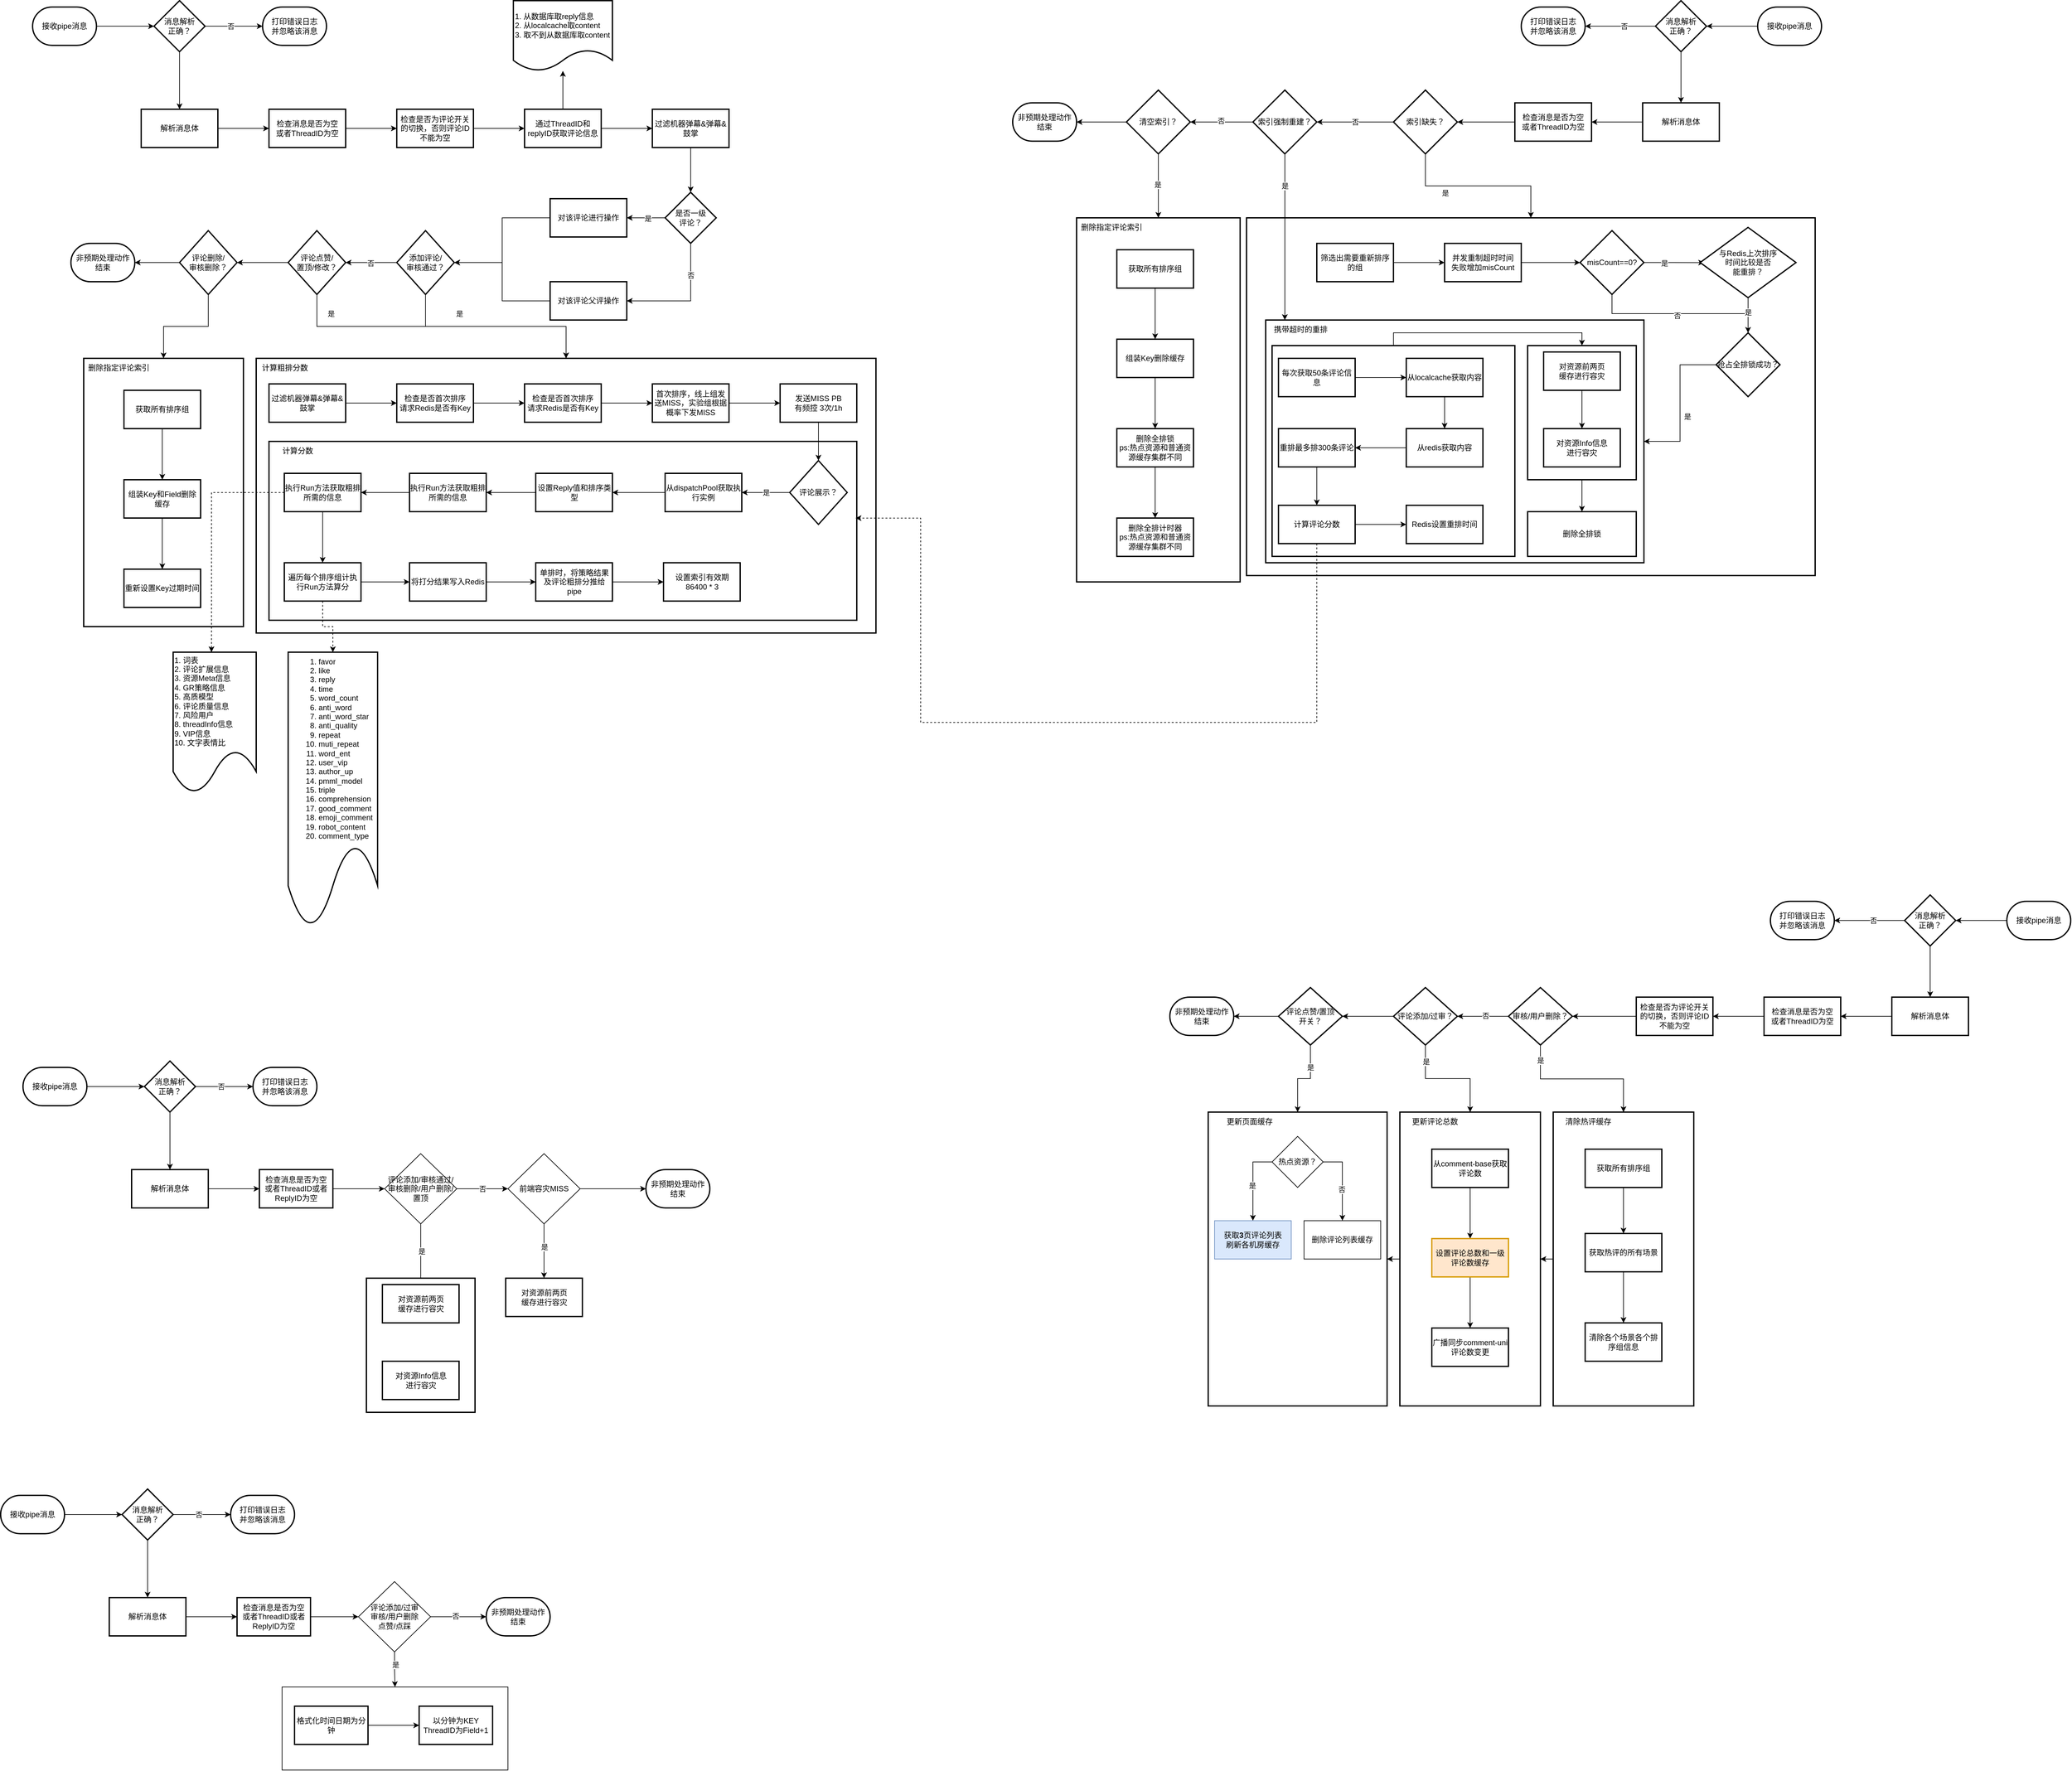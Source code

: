 <mxfile version="24.7.12">
  <diagram id="C5RBs43oDa-KdzZeNtuy" name="Page-1">
    <mxGraphModel dx="2131" dy="714" grid="1" gridSize="10" guides="1" tooltips="1" connect="1" arrows="1" fold="1" page="1" pageScale="1" pageWidth="827" pageHeight="1169" math="0" shadow="0">
      <root>
        <mxCell id="WIyWlLk6GJQsqaUBKTNV-0" />
        <mxCell id="WIyWlLk6GJQsqaUBKTNV-1" parent="WIyWlLk6GJQsqaUBKTNV-0" />
        <mxCell id="64iKOwzHIwS2UCSDctwZ-7" value="" style="edgeStyle=orthogonalEdgeStyle;rounded=0;orthogonalLoop=1;jettySize=auto;html=1;" parent="WIyWlLk6GJQsqaUBKTNV-1" source="64iKOwzHIwS2UCSDctwZ-3" target="64iKOwzHIwS2UCSDctwZ-6" edge="1">
          <mxGeometry relative="1" as="geometry" />
        </mxCell>
        <mxCell id="64iKOwzHIwS2UCSDctwZ-3" value="接收pipe消息" style="strokeWidth=2;html=1;shape=mxgraph.flowchart.terminator;whiteSpace=wrap;" parent="WIyWlLk6GJQsqaUBKTNV-1" vertex="1">
          <mxGeometry x="20" y="550" width="100" height="60" as="geometry" />
        </mxCell>
        <mxCell id="64iKOwzHIwS2UCSDctwZ-16" value="" style="edgeStyle=orthogonalEdgeStyle;rounded=0;orthogonalLoop=1;jettySize=auto;html=1;" parent="WIyWlLk6GJQsqaUBKTNV-1" source="64iKOwzHIwS2UCSDctwZ-6" target="64iKOwzHIwS2UCSDctwZ-15" edge="1">
          <mxGeometry relative="1" as="geometry" />
        </mxCell>
        <mxCell id="64iKOwzHIwS2UCSDctwZ-6" value="消息解析&lt;div&gt;正确？&lt;/div&gt;" style="rhombus;whiteSpace=wrap;html=1;strokeWidth=2;" parent="WIyWlLk6GJQsqaUBKTNV-1" vertex="1">
          <mxGeometry x="210" y="540" width="80" height="80" as="geometry" />
        </mxCell>
        <mxCell id="64iKOwzHIwS2UCSDctwZ-12" value="打印错误日志&lt;div&gt;并忽略该消息&lt;/div&gt;" style="strokeWidth=2;html=1;shape=mxgraph.flowchart.terminator;whiteSpace=wrap;" parent="WIyWlLk6GJQsqaUBKTNV-1" vertex="1">
          <mxGeometry x="380" y="550" width="100" height="60" as="geometry" />
        </mxCell>
        <mxCell id="64iKOwzHIwS2UCSDctwZ-13" style="edgeStyle=orthogonalEdgeStyle;rounded=0;orthogonalLoop=1;jettySize=auto;html=1;entryX=0;entryY=0.5;entryDx=0;entryDy=0;entryPerimeter=0;" parent="WIyWlLk6GJQsqaUBKTNV-1" source="64iKOwzHIwS2UCSDctwZ-6" target="64iKOwzHIwS2UCSDctwZ-12" edge="1">
          <mxGeometry relative="1" as="geometry" />
        </mxCell>
        <mxCell id="64iKOwzHIwS2UCSDctwZ-14" value="否" style="edgeLabel;html=1;align=center;verticalAlign=middle;resizable=0;points=[];" parent="64iKOwzHIwS2UCSDctwZ-13" vertex="1" connectable="0">
          <mxGeometry x="-0.387" y="-1" relative="1" as="geometry">
            <mxPoint x="12" y="-1" as="offset" />
          </mxGeometry>
        </mxCell>
        <mxCell id="64iKOwzHIwS2UCSDctwZ-18" value="" style="edgeStyle=orthogonalEdgeStyle;rounded=0;orthogonalLoop=1;jettySize=auto;html=1;" parent="WIyWlLk6GJQsqaUBKTNV-1" source="64iKOwzHIwS2UCSDctwZ-15" target="64iKOwzHIwS2UCSDctwZ-17" edge="1">
          <mxGeometry relative="1" as="geometry" />
        </mxCell>
        <mxCell id="64iKOwzHIwS2UCSDctwZ-15" value="解析消息体" style="whiteSpace=wrap;html=1;strokeWidth=2;" parent="WIyWlLk6GJQsqaUBKTNV-1" vertex="1">
          <mxGeometry x="190" y="710" width="120" height="60" as="geometry" />
        </mxCell>
        <mxCell id="64iKOwzHIwS2UCSDctwZ-20" value="" style="edgeStyle=orthogonalEdgeStyle;rounded=0;orthogonalLoop=1;jettySize=auto;html=1;" parent="WIyWlLk6GJQsqaUBKTNV-1" source="64iKOwzHIwS2UCSDctwZ-17" target="64iKOwzHIwS2UCSDctwZ-19" edge="1">
          <mxGeometry relative="1" as="geometry" />
        </mxCell>
        <mxCell id="64iKOwzHIwS2UCSDctwZ-17" value="检查消息是否为空&lt;div&gt;或者ThreadID为空&lt;/div&gt;" style="whiteSpace=wrap;html=1;strokeWidth=2;" parent="WIyWlLk6GJQsqaUBKTNV-1" vertex="1">
          <mxGeometry x="390" y="710" width="120" height="60" as="geometry" />
        </mxCell>
        <mxCell id="64iKOwzHIwS2UCSDctwZ-22" value="" style="edgeStyle=orthogonalEdgeStyle;rounded=0;orthogonalLoop=1;jettySize=auto;html=1;" parent="WIyWlLk6GJQsqaUBKTNV-1" source="64iKOwzHIwS2UCSDctwZ-19" target="64iKOwzHIwS2UCSDctwZ-21" edge="1">
          <mxGeometry relative="1" as="geometry" />
        </mxCell>
        <mxCell id="64iKOwzHIwS2UCSDctwZ-19" value="检查是否为评论开关的切换，否则评论ID不能为空" style="whiteSpace=wrap;html=1;strokeWidth=2;" parent="WIyWlLk6GJQsqaUBKTNV-1" vertex="1">
          <mxGeometry x="590" y="710" width="120" height="60" as="geometry" />
        </mxCell>
        <mxCell id="64iKOwzHIwS2UCSDctwZ-24" value="" style="edgeStyle=orthogonalEdgeStyle;rounded=0;orthogonalLoop=1;jettySize=auto;html=1;" parent="WIyWlLk6GJQsqaUBKTNV-1" source="64iKOwzHIwS2UCSDctwZ-21" target="64iKOwzHIwS2UCSDctwZ-23" edge="1">
          <mxGeometry relative="1" as="geometry" />
        </mxCell>
        <mxCell id="64iKOwzHIwS2UCSDctwZ-26" value="" style="edgeStyle=orthogonalEdgeStyle;rounded=0;orthogonalLoop=1;jettySize=auto;html=1;" parent="WIyWlLk6GJQsqaUBKTNV-1" source="64iKOwzHIwS2UCSDctwZ-21" target="64iKOwzHIwS2UCSDctwZ-25" edge="1">
          <mxGeometry relative="1" as="geometry" />
        </mxCell>
        <mxCell id="64iKOwzHIwS2UCSDctwZ-21" value="通过ThreadID和replyID获取评论信息" style="whiteSpace=wrap;html=1;strokeWidth=2;" parent="WIyWlLk6GJQsqaUBKTNV-1" vertex="1">
          <mxGeometry x="790" y="710" width="120" height="60" as="geometry" />
        </mxCell>
        <mxCell id="64iKOwzHIwS2UCSDctwZ-23" value="1. 从数据库取reply信息&lt;div&gt;2. 从localcache取content&lt;/div&gt;&lt;div&gt;3. 取不到从数据库取content&lt;/div&gt;" style="shape=document;whiteSpace=wrap;html=1;boundedLbl=1;strokeWidth=2;align=left;" parent="WIyWlLk6GJQsqaUBKTNV-1" vertex="1">
          <mxGeometry x="772.5" y="540" width="155" height="110" as="geometry" />
        </mxCell>
        <mxCell id="64iKOwzHIwS2UCSDctwZ-30" value="" style="edgeStyle=orthogonalEdgeStyle;rounded=0;orthogonalLoop=1;jettySize=auto;html=1;" parent="WIyWlLk6GJQsqaUBKTNV-1" source="64iKOwzHIwS2UCSDctwZ-25" target="64iKOwzHIwS2UCSDctwZ-29" edge="1">
          <mxGeometry relative="1" as="geometry" />
        </mxCell>
        <mxCell id="64iKOwzHIwS2UCSDctwZ-25" value="过滤机器弹幕&amp;amp;弹幕&amp;amp;鼓掌" style="whiteSpace=wrap;html=1;strokeWidth=2;" parent="WIyWlLk6GJQsqaUBKTNV-1" vertex="1">
          <mxGeometry x="990" y="710" width="120" height="60" as="geometry" />
        </mxCell>
        <mxCell id="64iKOwzHIwS2UCSDctwZ-32" value="" style="edgeStyle=orthogonalEdgeStyle;rounded=0;orthogonalLoop=1;jettySize=auto;html=1;" parent="WIyWlLk6GJQsqaUBKTNV-1" source="64iKOwzHIwS2UCSDctwZ-29" target="64iKOwzHIwS2UCSDctwZ-31" edge="1">
          <mxGeometry relative="1" as="geometry" />
        </mxCell>
        <mxCell id="64iKOwzHIwS2UCSDctwZ-33" value="是" style="edgeLabel;html=1;align=center;verticalAlign=middle;resizable=0;points=[];" parent="64iKOwzHIwS2UCSDctwZ-32" vertex="1" connectable="0">
          <mxGeometry x="-0.105" y="1" relative="1" as="geometry">
            <mxPoint as="offset" />
          </mxGeometry>
        </mxCell>
        <mxCell id="64iKOwzHIwS2UCSDctwZ-35" value="" style="edgeStyle=orthogonalEdgeStyle;rounded=0;orthogonalLoop=1;jettySize=auto;html=1;entryX=1;entryY=0.5;entryDx=0;entryDy=0;" parent="WIyWlLk6GJQsqaUBKTNV-1" source="64iKOwzHIwS2UCSDctwZ-29" target="64iKOwzHIwS2UCSDctwZ-34" edge="1">
          <mxGeometry relative="1" as="geometry">
            <Array as="points">
              <mxPoint x="1050" y="1010" />
            </Array>
          </mxGeometry>
        </mxCell>
        <mxCell id="64iKOwzHIwS2UCSDctwZ-37" value="否" style="edgeLabel;html=1;align=center;verticalAlign=middle;resizable=0;points=[];" parent="64iKOwzHIwS2UCSDctwZ-35" vertex="1" connectable="0">
          <mxGeometry x="0.262" y="1" relative="1" as="geometry">
            <mxPoint x="30" y="-41" as="offset" />
          </mxGeometry>
        </mxCell>
        <mxCell id="64iKOwzHIwS2UCSDctwZ-29" value="是否一级&lt;div&gt;评论？&lt;/div&gt;" style="rhombus;whiteSpace=wrap;html=1;strokeWidth=2;" parent="WIyWlLk6GJQsqaUBKTNV-1" vertex="1">
          <mxGeometry x="1010" y="840" width="80" height="80" as="geometry" />
        </mxCell>
        <mxCell id="64iKOwzHIwS2UCSDctwZ-39" value="" style="edgeStyle=orthogonalEdgeStyle;rounded=0;orthogonalLoop=1;jettySize=auto;html=1;" parent="WIyWlLk6GJQsqaUBKTNV-1" source="64iKOwzHIwS2UCSDctwZ-31" target="64iKOwzHIwS2UCSDctwZ-38" edge="1">
          <mxGeometry relative="1" as="geometry" />
        </mxCell>
        <mxCell id="64iKOwzHIwS2UCSDctwZ-31" value="对该评论进行操作" style="whiteSpace=wrap;html=1;strokeWidth=2;" parent="WIyWlLk6GJQsqaUBKTNV-1" vertex="1">
          <mxGeometry x="830" y="850" width="120" height="60" as="geometry" />
        </mxCell>
        <mxCell id="64iKOwzHIwS2UCSDctwZ-40" style="edgeStyle=orthogonalEdgeStyle;rounded=0;orthogonalLoop=1;jettySize=auto;html=1;entryX=1;entryY=0.5;entryDx=0;entryDy=0;" parent="WIyWlLk6GJQsqaUBKTNV-1" source="64iKOwzHIwS2UCSDctwZ-34" target="64iKOwzHIwS2UCSDctwZ-38" edge="1">
          <mxGeometry relative="1" as="geometry" />
        </mxCell>
        <mxCell id="64iKOwzHIwS2UCSDctwZ-34" value="对该评论父评操作" style="whiteSpace=wrap;html=1;strokeWidth=2;" parent="WIyWlLk6GJQsqaUBKTNV-1" vertex="1">
          <mxGeometry x="830" y="980" width="120" height="60" as="geometry" />
        </mxCell>
        <mxCell id="64iKOwzHIwS2UCSDctwZ-42" value="" style="edgeStyle=orthogonalEdgeStyle;rounded=0;orthogonalLoop=1;jettySize=auto;html=1;" parent="WIyWlLk6GJQsqaUBKTNV-1" source="64iKOwzHIwS2UCSDctwZ-38" target="64iKOwzHIwS2UCSDctwZ-41" edge="1">
          <mxGeometry relative="1" as="geometry" />
        </mxCell>
        <mxCell id="64iKOwzHIwS2UCSDctwZ-43" value="是" style="edgeLabel;html=1;align=center;verticalAlign=middle;resizable=0;points=[];" parent="64iKOwzHIwS2UCSDctwZ-42" vertex="1" connectable="0">
          <mxGeometry x="-0.203" y="-3" relative="1" as="geometry">
            <mxPoint x="-25" y="-23" as="offset" />
          </mxGeometry>
        </mxCell>
        <mxCell id="64iKOwzHIwS2UCSDctwZ-45" value="" style="edgeStyle=orthogonalEdgeStyle;rounded=0;orthogonalLoop=1;jettySize=auto;html=1;" parent="WIyWlLk6GJQsqaUBKTNV-1" source="64iKOwzHIwS2UCSDctwZ-38" target="64iKOwzHIwS2UCSDctwZ-44" edge="1">
          <mxGeometry relative="1" as="geometry" />
        </mxCell>
        <mxCell id="64iKOwzHIwS2UCSDctwZ-46" value="否" style="edgeLabel;html=1;align=center;verticalAlign=middle;resizable=0;points=[];" parent="64iKOwzHIwS2UCSDctwZ-45" vertex="1" connectable="0">
          <mxGeometry x="0.036" y="1" relative="1" as="geometry">
            <mxPoint as="offset" />
          </mxGeometry>
        </mxCell>
        <mxCell id="64iKOwzHIwS2UCSDctwZ-38" value="添加评论/&lt;div&gt;审核通过？&lt;/div&gt;" style="rhombus;whiteSpace=wrap;html=1;strokeWidth=2;" parent="WIyWlLk6GJQsqaUBKTNV-1" vertex="1">
          <mxGeometry x="590" y="900" width="90" height="100" as="geometry" />
        </mxCell>
        <mxCell id="64iKOwzHIwS2UCSDctwZ-41" value="" style="whiteSpace=wrap;html=1;strokeWidth=2;" parent="WIyWlLk6GJQsqaUBKTNV-1" vertex="1">
          <mxGeometry x="370" y="1100" width="970" height="430" as="geometry" />
        </mxCell>
        <mxCell id="64iKOwzHIwS2UCSDctwZ-48" value="" style="edgeStyle=orthogonalEdgeStyle;rounded=0;orthogonalLoop=1;jettySize=auto;html=1;entryX=0.5;entryY=0;entryDx=0;entryDy=0;" parent="WIyWlLk6GJQsqaUBKTNV-1" source="64iKOwzHIwS2UCSDctwZ-44" target="64iKOwzHIwS2UCSDctwZ-41" edge="1">
          <mxGeometry relative="1" as="geometry">
            <mxPoint x="465" y="1100.0" as="targetPoint" />
          </mxGeometry>
        </mxCell>
        <mxCell id="64iKOwzHIwS2UCSDctwZ-49" value="是" style="edgeLabel;html=1;align=center;verticalAlign=middle;resizable=0;points=[];" parent="64iKOwzHIwS2UCSDctwZ-48" vertex="1" connectable="0">
          <mxGeometry x="-0.668" relative="1" as="geometry">
            <mxPoint x="-10" y="-20" as="offset" />
          </mxGeometry>
        </mxCell>
        <mxCell id="64iKOwzHIwS2UCSDctwZ-51" value="" style="edgeStyle=orthogonalEdgeStyle;rounded=0;orthogonalLoop=1;jettySize=auto;html=1;" parent="WIyWlLk6GJQsqaUBKTNV-1" source="64iKOwzHIwS2UCSDctwZ-44" target="64iKOwzHIwS2UCSDctwZ-50" edge="1">
          <mxGeometry relative="1" as="geometry" />
        </mxCell>
        <mxCell id="64iKOwzHIwS2UCSDctwZ-44" value="评论点赞/&lt;div&gt;置顶/修改？&lt;/div&gt;" style="rhombus;whiteSpace=wrap;html=1;strokeWidth=2;" parent="WIyWlLk6GJQsqaUBKTNV-1" vertex="1">
          <mxGeometry x="420" y="900" width="90" height="100" as="geometry" />
        </mxCell>
        <mxCell id="64iKOwzHIwS2UCSDctwZ-53" value="" style="edgeStyle=orthogonalEdgeStyle;rounded=0;orthogonalLoop=1;jettySize=auto;html=1;" parent="WIyWlLk6GJQsqaUBKTNV-1" source="64iKOwzHIwS2UCSDctwZ-50" target="64iKOwzHIwS2UCSDctwZ-52" edge="1">
          <mxGeometry relative="1" as="geometry" />
        </mxCell>
        <mxCell id="64iKOwzHIwS2UCSDctwZ-55" value="" style="edgeStyle=orthogonalEdgeStyle;rounded=0;orthogonalLoop=1;jettySize=auto;html=1;entryX=1;entryY=0.5;entryDx=0;entryDy=0;entryPerimeter=0;" parent="WIyWlLk6GJQsqaUBKTNV-1" source="64iKOwzHIwS2UCSDctwZ-50" target="64iKOwzHIwS2UCSDctwZ-56" edge="1">
          <mxGeometry relative="1" as="geometry">
            <mxPoint x="185" y="950" as="targetPoint" />
          </mxGeometry>
        </mxCell>
        <mxCell id="64iKOwzHIwS2UCSDctwZ-50" value="评论删除/&lt;div&gt;审核删除？&lt;/div&gt;" style="rhombus;whiteSpace=wrap;html=1;strokeWidth=2;" parent="WIyWlLk6GJQsqaUBKTNV-1" vertex="1">
          <mxGeometry x="250" y="900" width="90" height="100" as="geometry" />
        </mxCell>
        <mxCell id="64iKOwzHIwS2UCSDctwZ-52" value="" style="whiteSpace=wrap;html=1;strokeWidth=2;" parent="WIyWlLk6GJQsqaUBKTNV-1" vertex="1">
          <mxGeometry x="100" y="1100" width="250" height="420" as="geometry" />
        </mxCell>
        <mxCell id="64iKOwzHIwS2UCSDctwZ-56" value="非预期处理动作&lt;div&gt;结束&lt;br&gt;&lt;/div&gt;" style="strokeWidth=2;html=1;shape=mxgraph.flowchart.terminator;whiteSpace=wrap;" parent="WIyWlLk6GJQsqaUBKTNV-1" vertex="1">
          <mxGeometry x="80" y="920" width="100" height="60" as="geometry" />
        </mxCell>
        <mxCell id="64iKOwzHIwS2UCSDctwZ-58" value="删除指定评论索引" style="text;html=1;align=center;verticalAlign=middle;whiteSpace=wrap;rounded=0;" parent="WIyWlLk6GJQsqaUBKTNV-1" vertex="1">
          <mxGeometry x="100" y="1100" width="110" height="30" as="geometry" />
        </mxCell>
        <mxCell id="64iKOwzHIwS2UCSDctwZ-61" value="" style="edgeStyle=orthogonalEdgeStyle;rounded=0;orthogonalLoop=1;jettySize=auto;html=1;" parent="WIyWlLk6GJQsqaUBKTNV-1" source="64iKOwzHIwS2UCSDctwZ-59" target="64iKOwzHIwS2UCSDctwZ-60" edge="1">
          <mxGeometry relative="1" as="geometry" />
        </mxCell>
        <mxCell id="64iKOwzHIwS2UCSDctwZ-59" value="获取所有排序组" style="whiteSpace=wrap;html=1;strokeWidth=2;" parent="WIyWlLk6GJQsqaUBKTNV-1" vertex="1">
          <mxGeometry x="163" y="1150" width="120" height="60" as="geometry" />
        </mxCell>
        <mxCell id="64iKOwzHIwS2UCSDctwZ-63" value="" style="edgeStyle=orthogonalEdgeStyle;rounded=0;orthogonalLoop=1;jettySize=auto;html=1;" parent="WIyWlLk6GJQsqaUBKTNV-1" source="64iKOwzHIwS2UCSDctwZ-60" target="64iKOwzHIwS2UCSDctwZ-62" edge="1">
          <mxGeometry relative="1" as="geometry" />
        </mxCell>
        <mxCell id="64iKOwzHIwS2UCSDctwZ-60" value="组装Key和Field删除缓存" style="whiteSpace=wrap;html=1;strokeWidth=2;" parent="WIyWlLk6GJQsqaUBKTNV-1" vertex="1">
          <mxGeometry x="163" y="1290" width="120" height="60" as="geometry" />
        </mxCell>
        <mxCell id="64iKOwzHIwS2UCSDctwZ-62" value="重新设置Key过期时间" style="whiteSpace=wrap;html=1;strokeWidth=2;" parent="WIyWlLk6GJQsqaUBKTNV-1" vertex="1">
          <mxGeometry x="163" y="1430" width="120" height="60" as="geometry" />
        </mxCell>
        <mxCell id="64iKOwzHIwS2UCSDctwZ-64" value="&lt;meta charset=&quot;utf-8&quot;&gt;&lt;span style=&quot;color: rgb(0, 0, 0); font-family: Helvetica; font-size: 12px; font-style: normal; font-variant-ligatures: normal; font-variant-caps: normal; font-weight: 400; letter-spacing: normal; orphans: 2; text-align: center; text-indent: 0px; text-transform: none; widows: 2; word-spacing: 0px; -webkit-text-stroke-width: 0px; white-space: normal; background-color: rgb(251, 251, 251); text-decoration-thickness: initial; text-decoration-style: initial; text-decoration-color: initial; display: inline !important; float: none;&quot;&gt;计算粗排分数&lt;/span&gt;" style="text;html=1;align=center;verticalAlign=middle;whiteSpace=wrap;rounded=0;" parent="WIyWlLk6GJQsqaUBKTNV-1" vertex="1">
          <mxGeometry x="370" y="1100" width="90" height="30" as="geometry" />
        </mxCell>
        <mxCell id="64iKOwzHIwS2UCSDctwZ-68" value="" style="edgeStyle=orthogonalEdgeStyle;rounded=0;orthogonalLoop=1;jettySize=auto;html=1;" parent="WIyWlLk6GJQsqaUBKTNV-1" source="64iKOwzHIwS2UCSDctwZ-66" target="64iKOwzHIwS2UCSDctwZ-67" edge="1">
          <mxGeometry relative="1" as="geometry" />
        </mxCell>
        <mxCell id="64iKOwzHIwS2UCSDctwZ-66" value="过滤机器弹幕&amp;amp;弹幕&amp;amp;鼓掌" style="whiteSpace=wrap;html=1;strokeWidth=2;" parent="WIyWlLk6GJQsqaUBKTNV-1" vertex="1">
          <mxGeometry x="390" y="1140" width="120" height="60" as="geometry" />
        </mxCell>
        <mxCell id="64iKOwzHIwS2UCSDctwZ-70" value="" style="edgeStyle=orthogonalEdgeStyle;rounded=0;orthogonalLoop=1;jettySize=auto;html=1;" parent="WIyWlLk6GJQsqaUBKTNV-1" source="64iKOwzHIwS2UCSDctwZ-67" target="64iKOwzHIwS2UCSDctwZ-69" edge="1">
          <mxGeometry relative="1" as="geometry" />
        </mxCell>
        <mxCell id="64iKOwzHIwS2UCSDctwZ-67" value="检查是否首次排序&lt;div&gt;请求Redis是否有Key&lt;/div&gt;" style="whiteSpace=wrap;html=1;strokeWidth=2;" parent="WIyWlLk6GJQsqaUBKTNV-1" vertex="1">
          <mxGeometry x="590" y="1140" width="120" height="60" as="geometry" />
        </mxCell>
        <mxCell id="64iKOwzHIwS2UCSDctwZ-72" value="" style="edgeStyle=orthogonalEdgeStyle;rounded=0;orthogonalLoop=1;jettySize=auto;html=1;" parent="WIyWlLk6GJQsqaUBKTNV-1" source="64iKOwzHIwS2UCSDctwZ-69" target="64iKOwzHIwS2UCSDctwZ-71" edge="1">
          <mxGeometry relative="1" as="geometry" />
        </mxCell>
        <mxCell id="64iKOwzHIwS2UCSDctwZ-69" value="检查是否首次排序&lt;div&gt;请求Redis是否有Key&lt;/div&gt;" style="whiteSpace=wrap;html=1;strokeWidth=2;" parent="WIyWlLk6GJQsqaUBKTNV-1" vertex="1">
          <mxGeometry x="790" y="1140" width="120" height="60" as="geometry" />
        </mxCell>
        <mxCell id="64iKOwzHIwS2UCSDctwZ-74" value="" style="edgeStyle=orthogonalEdgeStyle;rounded=0;orthogonalLoop=1;jettySize=auto;html=1;" parent="WIyWlLk6GJQsqaUBKTNV-1" source="64iKOwzHIwS2UCSDctwZ-71" target="64iKOwzHIwS2UCSDctwZ-73" edge="1">
          <mxGeometry relative="1" as="geometry" />
        </mxCell>
        <mxCell id="64iKOwzHIwS2UCSDctwZ-71" value="首次排序，线上组发送MISS，实验组根据概率下发MISS" style="whiteSpace=wrap;html=1;strokeWidth=2;" parent="WIyWlLk6GJQsqaUBKTNV-1" vertex="1">
          <mxGeometry x="990" y="1140" width="120" height="60" as="geometry" />
        </mxCell>
        <mxCell id="R3Ifb2M7IaDgMVO6AW9--0" value="" style="whiteSpace=wrap;html=1;strokeWidth=2;" vertex="1" parent="WIyWlLk6GJQsqaUBKTNV-1">
          <mxGeometry x="390" y="1230" width="920" height="280" as="geometry" />
        </mxCell>
        <mxCell id="64iKOwzHIwS2UCSDctwZ-73" value="发送MISS PB&lt;div&gt;有频控 3次/1h&lt;/div&gt;" style="whiteSpace=wrap;html=1;strokeWidth=2;" parent="WIyWlLk6GJQsqaUBKTNV-1" vertex="1">
          <mxGeometry x="1190" y="1140" width="120" height="60" as="geometry" />
        </mxCell>
        <mxCell id="R3Ifb2M7IaDgMVO6AW9--2" value="计算分数" style="text;html=1;align=center;verticalAlign=middle;whiteSpace=wrap;rounded=0;" vertex="1" parent="WIyWlLk6GJQsqaUBKTNV-1">
          <mxGeometry x="390" y="1230" width="90" height="30" as="geometry" />
        </mxCell>
        <mxCell id="R3Ifb2M7IaDgMVO6AW9--10" value="是" style="edgeStyle=orthogonalEdgeStyle;rounded=0;orthogonalLoop=1;jettySize=auto;html=1;" edge="1" parent="WIyWlLk6GJQsqaUBKTNV-1" source="R3Ifb2M7IaDgMVO6AW9--7" target="R3Ifb2M7IaDgMVO6AW9--9">
          <mxGeometry relative="1" as="geometry" />
        </mxCell>
        <mxCell id="R3Ifb2M7IaDgMVO6AW9--7" value="评论展示？" style="rhombus;whiteSpace=wrap;html=1;strokeWidth=2;" vertex="1" parent="WIyWlLk6GJQsqaUBKTNV-1">
          <mxGeometry x="1205" y="1260" width="90" height="100" as="geometry" />
        </mxCell>
        <mxCell id="R3Ifb2M7IaDgMVO6AW9--8" style="edgeStyle=orthogonalEdgeStyle;rounded=0;orthogonalLoop=1;jettySize=auto;html=1;" edge="1" parent="WIyWlLk6GJQsqaUBKTNV-1" source="64iKOwzHIwS2UCSDctwZ-73" target="R3Ifb2M7IaDgMVO6AW9--7">
          <mxGeometry relative="1" as="geometry" />
        </mxCell>
        <mxCell id="R3Ifb2M7IaDgMVO6AW9--12" value="" style="edgeStyle=orthogonalEdgeStyle;rounded=0;orthogonalLoop=1;jettySize=auto;html=1;" edge="1" parent="WIyWlLk6GJQsqaUBKTNV-1" source="R3Ifb2M7IaDgMVO6AW9--9" target="R3Ifb2M7IaDgMVO6AW9--11">
          <mxGeometry relative="1" as="geometry" />
        </mxCell>
        <mxCell id="R3Ifb2M7IaDgMVO6AW9--9" value="从dispatchPool获取执行实例" style="whiteSpace=wrap;html=1;strokeWidth=2;" vertex="1" parent="WIyWlLk6GJQsqaUBKTNV-1">
          <mxGeometry x="1010" y="1280" width="120" height="60" as="geometry" />
        </mxCell>
        <mxCell id="R3Ifb2M7IaDgMVO6AW9--14" value="" style="edgeStyle=orthogonalEdgeStyle;rounded=0;orthogonalLoop=1;jettySize=auto;html=1;" edge="1" parent="WIyWlLk6GJQsqaUBKTNV-1" source="R3Ifb2M7IaDgMVO6AW9--11" target="R3Ifb2M7IaDgMVO6AW9--13">
          <mxGeometry relative="1" as="geometry" />
        </mxCell>
        <mxCell id="R3Ifb2M7IaDgMVO6AW9--11" value="设置Reply值和排序类型" style="whiteSpace=wrap;html=1;strokeWidth=2;" vertex="1" parent="WIyWlLk6GJQsqaUBKTNV-1">
          <mxGeometry x="807.5" y="1280" width="120" height="60" as="geometry" />
        </mxCell>
        <mxCell id="R3Ifb2M7IaDgMVO6AW9--16" value="" style="edgeStyle=orthogonalEdgeStyle;rounded=0;orthogonalLoop=1;jettySize=auto;html=1;" edge="1" parent="WIyWlLk6GJQsqaUBKTNV-1" source="R3Ifb2M7IaDgMVO6AW9--13" target="R3Ifb2M7IaDgMVO6AW9--15">
          <mxGeometry relative="1" as="geometry" />
        </mxCell>
        <mxCell id="R3Ifb2M7IaDgMVO6AW9--13" value="执行Run方法获取粗排所需的信息" style="whiteSpace=wrap;html=1;strokeWidth=2;" vertex="1" parent="WIyWlLk6GJQsqaUBKTNV-1">
          <mxGeometry x="610" y="1280" width="120" height="60" as="geometry" />
        </mxCell>
        <mxCell id="R3Ifb2M7IaDgMVO6AW9--18" value="" style="edgeStyle=orthogonalEdgeStyle;rounded=0;orthogonalLoop=1;jettySize=auto;html=1;" edge="1" parent="WIyWlLk6GJQsqaUBKTNV-1" source="R3Ifb2M7IaDgMVO6AW9--15" target="R3Ifb2M7IaDgMVO6AW9--17">
          <mxGeometry relative="1" as="geometry" />
        </mxCell>
        <mxCell id="R3Ifb2M7IaDgMVO6AW9--27" style="edgeStyle=orthogonalEdgeStyle;rounded=0;orthogonalLoop=1;jettySize=auto;html=1;dashed=1;" edge="1" parent="WIyWlLk6GJQsqaUBKTNV-1" source="R3Ifb2M7IaDgMVO6AW9--15" target="R3Ifb2M7IaDgMVO6AW9--26">
          <mxGeometry relative="1" as="geometry">
            <Array as="points">
              <mxPoint x="300" y="1310" />
            </Array>
          </mxGeometry>
        </mxCell>
        <mxCell id="R3Ifb2M7IaDgMVO6AW9--15" value="执行Run方法获取粗排所需的信息" style="whiteSpace=wrap;html=1;strokeWidth=2;" vertex="1" parent="WIyWlLk6GJQsqaUBKTNV-1">
          <mxGeometry x="414" y="1280" width="120" height="60" as="geometry" />
        </mxCell>
        <mxCell id="R3Ifb2M7IaDgMVO6AW9--20" value="" style="edgeStyle=orthogonalEdgeStyle;rounded=0;orthogonalLoop=1;jettySize=auto;html=1;" edge="1" parent="WIyWlLk6GJQsqaUBKTNV-1" source="R3Ifb2M7IaDgMVO6AW9--17" target="R3Ifb2M7IaDgMVO6AW9--19">
          <mxGeometry relative="1" as="geometry" />
        </mxCell>
        <mxCell id="R3Ifb2M7IaDgMVO6AW9--29" value="" style="edgeStyle=orthogonalEdgeStyle;rounded=0;orthogonalLoop=1;jettySize=auto;html=1;dashed=1;" edge="1" parent="WIyWlLk6GJQsqaUBKTNV-1" source="R3Ifb2M7IaDgMVO6AW9--17" target="R3Ifb2M7IaDgMVO6AW9--28">
          <mxGeometry relative="1" as="geometry" />
        </mxCell>
        <mxCell id="R3Ifb2M7IaDgMVO6AW9--17" value="遍历每个排序组计执行Run方法算分" style="whiteSpace=wrap;html=1;strokeWidth=2;" vertex="1" parent="WIyWlLk6GJQsqaUBKTNV-1">
          <mxGeometry x="414" y="1420" width="120" height="60" as="geometry" />
        </mxCell>
        <mxCell id="R3Ifb2M7IaDgMVO6AW9--22" value="" style="edgeStyle=orthogonalEdgeStyle;rounded=0;orthogonalLoop=1;jettySize=auto;html=1;" edge="1" parent="WIyWlLk6GJQsqaUBKTNV-1" source="R3Ifb2M7IaDgMVO6AW9--19" target="R3Ifb2M7IaDgMVO6AW9--21">
          <mxGeometry relative="1" as="geometry" />
        </mxCell>
        <mxCell id="R3Ifb2M7IaDgMVO6AW9--19" value="将打分结果写入Redis" style="whiteSpace=wrap;html=1;strokeWidth=2;" vertex="1" parent="WIyWlLk6GJQsqaUBKTNV-1">
          <mxGeometry x="610" y="1420" width="120" height="60" as="geometry" />
        </mxCell>
        <mxCell id="R3Ifb2M7IaDgMVO6AW9--24" value="" style="edgeStyle=orthogonalEdgeStyle;rounded=0;orthogonalLoop=1;jettySize=auto;html=1;" edge="1" parent="WIyWlLk6GJQsqaUBKTNV-1" source="R3Ifb2M7IaDgMVO6AW9--21" target="R3Ifb2M7IaDgMVO6AW9--23">
          <mxGeometry relative="1" as="geometry" />
        </mxCell>
        <mxCell id="R3Ifb2M7IaDgMVO6AW9--21" value="单排时，将策略结果及评论粗排分推给 pipe" style="whiteSpace=wrap;html=1;strokeWidth=2;" vertex="1" parent="WIyWlLk6GJQsqaUBKTNV-1">
          <mxGeometry x="807.5" y="1420" width="120" height="60" as="geometry" />
        </mxCell>
        <mxCell id="R3Ifb2M7IaDgMVO6AW9--23" value="设置索引有效期&lt;div&gt;86400 * 3&lt;br&gt;&lt;/div&gt;" style="whiteSpace=wrap;html=1;strokeWidth=2;" vertex="1" parent="WIyWlLk6GJQsqaUBKTNV-1">
          <mxGeometry x="1007.5" y="1420" width="120" height="60" as="geometry" />
        </mxCell>
        <mxCell id="R3Ifb2M7IaDgMVO6AW9--26" value="1. 词表&lt;div&gt;2. 评论扩展信息&lt;/div&gt;&lt;div&gt;3. 资源Meta信息&lt;/div&gt;&lt;div&gt;4. GR策略信息&lt;/div&gt;&lt;div&gt;5.&amp;nbsp;高质模型&lt;/div&gt;&lt;div&gt;6. 评论质量信息&lt;/div&gt;&lt;div&gt;7. 风险用户&lt;/div&gt;&lt;div&gt;8. threadInfo信息&lt;/div&gt;&lt;div&gt;9. VIP信息&lt;/div&gt;&lt;div&gt;10. 文字表情比&lt;/div&gt;" style="shape=document;whiteSpace=wrap;html=1;boundedLbl=1;strokeWidth=2;align=left;" vertex="1" parent="WIyWlLk6GJQsqaUBKTNV-1">
          <mxGeometry x="240" y="1560" width="130" height="220" as="geometry" />
        </mxCell>
        <mxCell id="R3Ifb2M7IaDgMVO6AW9--28" value="&lt;ol start=&quot;1&quot; type=&quot;1&quot; class=&quot;mp-ordered-list&quot; data-slate-node=&quot;element&quot; data-morpho-type=&quot;ordered-list-item&quot;&gt;&lt;li data-morpho-list-initial-number=&quot;1&quot; data-morpho-list-index=&quot;1&quot; data-morpho-list-depth=&quot;0&quot; class=&quot;mp-list-item&quot;&gt;&lt;div style=&quot;text-align: left;&quot; class=&quot;mp-list-item-child&quot;&gt;&lt;span data-morpho-text=&quot;favor&quot;&gt;favor&lt;/span&gt;&lt;/div&gt;&lt;/li&gt;&lt;li data-morpho-list-index=&quot;2&quot; data-morpho-list-depth=&quot;0&quot; class=&quot;mp-list-item&quot;&gt;&lt;div style=&quot;text-align: left;&quot; class=&quot;mp-list-item-child&quot;&gt;&lt;span data-morpho-text=&quot;like&quot;&gt;like&lt;/span&gt;&lt;/div&gt;&lt;/li&gt;&lt;li data-morpho-list-index=&quot;3&quot; data-morpho-list-depth=&quot;0&quot; class=&quot;mp-list-item&quot;&gt;&lt;div style=&quot;text-align: left;&quot; class=&quot;mp-list-item-child&quot;&gt;&lt;span data-morpho-text=&quot;reply&quot;&gt;reply&lt;/span&gt;&lt;/div&gt;&lt;/li&gt;&lt;li data-morpho-list-index=&quot;4&quot; data-morpho-list-depth=&quot;0&quot; class=&quot;mp-list-item&quot;&gt;&lt;div style=&quot;text-align: left;&quot; class=&quot;mp-list-item-child&quot;&gt;&lt;span data-morpho-text=&quot;time&quot;&gt;time&lt;/span&gt;&lt;/div&gt;&lt;/li&gt;&lt;li data-morpho-list-index=&quot;5&quot; data-morpho-list-depth=&quot;0&quot; class=&quot;mp-list-item&quot;&gt;&lt;div style=&quot;text-align: left;&quot; class=&quot;mp-list-item-child&quot;&gt;&lt;span data-morpho-text=&quot;word_count&quot;&gt;word_count&lt;/span&gt;&lt;/div&gt;&lt;/li&gt;&lt;li data-morpho-list-index=&quot;6&quot; data-morpho-list-depth=&quot;0&quot; class=&quot;mp-list-item&quot;&gt;&lt;div style=&quot;text-align: left;&quot; class=&quot;mp-list-item-child&quot;&gt;&lt;span data-morpho-text=&quot;anti_word&quot;&gt;anti_word&lt;/span&gt;&lt;/div&gt;&lt;/li&gt;&lt;li data-morpho-list-index=&quot;7&quot; data-morpho-list-depth=&quot;0&quot; class=&quot;mp-list-item&quot;&gt;&lt;div style=&quot;text-align: left;&quot; class=&quot;mp-list-item-child&quot;&gt;&lt;span data-morpho-text=&quot;anti_word_star&quot;&gt;anti_word_star&lt;/span&gt;&lt;/div&gt;&lt;/li&gt;&lt;li data-morpho-list-index=&quot;8&quot; data-morpho-list-depth=&quot;0&quot; class=&quot;mp-list-item&quot;&gt;&lt;div style=&quot;text-align: left;&quot; class=&quot;mp-list-item-child&quot;&gt;&lt;span data-morpho-text=&quot;anti_quality&quot;&gt;anti_quality&lt;/span&gt;&lt;/div&gt;&lt;/li&gt;&lt;li data-morpho-list-index=&quot;9&quot; data-morpho-list-depth=&quot;0&quot; class=&quot;mp-list-item&quot;&gt;&lt;div style=&quot;text-align: left;&quot; class=&quot;mp-list-item-child&quot;&gt;&lt;span data-morpho-text=&quot;repeat&quot;&gt;repeat&lt;/span&gt;&lt;/div&gt;&lt;/li&gt;&lt;li data-morpho-list-index=&quot;10&quot; data-morpho-list-depth=&quot;0&quot; class=&quot;mp-list-item&quot;&gt;&lt;div style=&quot;text-align: left;&quot; class=&quot;mp-list-item-child&quot;&gt;&lt;span data-morpho-text=&quot;muti_repeat&quot;&gt;muti_repeat&lt;/span&gt;&lt;/div&gt;&lt;/li&gt;&lt;li data-morpho-list-index=&quot;11&quot; data-morpho-list-depth=&quot;0&quot; class=&quot;mp-list-item&quot;&gt;&lt;div style=&quot;text-align: left;&quot; class=&quot;mp-list-item-child&quot;&gt;&lt;span data-morpho-text=&quot;word_ent&quot;&gt;word_ent&lt;/span&gt;&lt;/div&gt;&lt;/li&gt;&lt;li data-morpho-list-index=&quot;12&quot; data-morpho-list-depth=&quot;0&quot; class=&quot;mp-list-item&quot;&gt;&lt;div style=&quot;text-align: left;&quot; class=&quot;mp-list-item-child&quot;&gt;&lt;span data-morpho-text=&quot;user_vip&quot;&gt;user_vip&lt;/span&gt;&lt;/div&gt;&lt;/li&gt;&lt;li data-morpho-list-index=&quot;13&quot; data-morpho-list-depth=&quot;0&quot; class=&quot;mp-list-item&quot;&gt;&lt;div style=&quot;text-align: left;&quot; class=&quot;mp-list-item-child&quot;&gt;&lt;span data-morpho-text=&quot;author_up&quot;&gt;author_up&lt;/span&gt;&lt;/div&gt;&lt;/li&gt;&lt;li data-morpho-list-index=&quot;14&quot; data-morpho-list-depth=&quot;0&quot; class=&quot;mp-list-item&quot;&gt;&lt;div style=&quot;text-align: left;&quot; class=&quot;mp-list-item-child&quot;&gt;&lt;span data-morpho-text=&quot;pmml_model&quot;&gt;pmml_model&lt;/span&gt;&lt;/div&gt;&lt;/li&gt;&lt;li data-morpho-list-index=&quot;15&quot; data-morpho-list-depth=&quot;0&quot; class=&quot;mp-list-item&quot;&gt;&lt;div style=&quot;text-align: left;&quot; class=&quot;mp-list-item-child&quot;&gt;&lt;span data-morpho-text=&quot;triple&quot;&gt;triple&lt;/span&gt;&lt;/div&gt;&lt;/li&gt;&lt;li data-morpho-list-index=&quot;16&quot; data-morpho-list-depth=&quot;0&quot; class=&quot;mp-list-item&quot;&gt;&lt;div style=&quot;text-align: left;&quot; class=&quot;mp-list-item-child&quot;&gt;&lt;span data-morpho-text=&quot;comprehension&quot;&gt;comprehension&lt;/span&gt;&lt;/div&gt;&lt;/li&gt;&lt;li data-morpho-list-index=&quot;17&quot; data-morpho-list-depth=&quot;0&quot; class=&quot;mp-list-item&quot;&gt;&lt;div style=&quot;text-align: left;&quot; class=&quot;mp-list-item-child&quot;&gt;&lt;span data-morpho-text=&quot;good_comment&quot;&gt;good_comment&lt;/span&gt;&lt;/div&gt;&lt;/li&gt;&lt;li data-morpho-list-index=&quot;18&quot; data-morpho-list-depth=&quot;0&quot; class=&quot;mp-list-item&quot;&gt;&lt;div style=&quot;text-align: left;&quot; class=&quot;mp-list-item-child&quot;&gt;&lt;span data-morpho-text=&quot;emoji_comment&quot;&gt;emoji_comment&lt;/span&gt;&lt;/div&gt;&lt;/li&gt;&lt;li data-morpho-list-index=&quot;19&quot; data-morpho-list-depth=&quot;0&quot; class=&quot;mp-list-item&quot;&gt;&lt;div style=&quot;text-align: left;&quot; class=&quot;mp-list-item-child&quot;&gt;&lt;span data-morpho-text=&quot;robot_content&quot;&gt;robot_content&lt;/span&gt;&lt;/div&gt;&lt;/li&gt;&lt;li data-morpho-list-index=&quot;20&quot; data-morpho-list-depth=&quot;0&quot; class=&quot;mp-list-item&quot;&gt;&lt;div style=&quot;text-align: left;&quot; class=&quot;mp-list-item-child&quot;&gt;&lt;span data-morpho-text=&quot;comment_type&quot;&gt;comment_type&lt;/span&gt;&lt;/div&gt;&lt;/li&gt;&lt;/ol&gt;&lt;span class=&quot;mp-morpho-clipboard-doc-data&quot; data-morpho-doc-data=&quot;{&amp;quot;token&amp;quot;:&amp;quot;eyJhbGciOiJkaXIiLCJlbmMiOiJBMjU2R0NNIiwiYXBwSWQiOjEsInVpZCI6Ik9UTGszSzE0MUIiLCJkb2NJZCI6InRfTVdPQTlKNkIwb0NxIn0..cWW_OyNHfdUdsaOH.ENmodQ7YQ_hwahvo73wdLzpLIOXmeFDSmN8mkUjrUEYqX2gj1FPCNfkjUdVltvt8ydwmB2PFvGVdygUSeMg4dxmT5VN1yjCvJt33StaO5949D-cK7QxVFHbkNUpkJt5TdMLxqpQrLRlcUj8EVlBV9QYxai4PKYWzsQCdTG2fZGquP8YkT4kEJu__YmpHvJKSmJmHYaseeGVR6VyrdmZ13nO71g.1BEHWLFtOx4-2ml9EH3XpA&amp;quot;,&amp;quot;appId&amp;quot;:&amp;quot;1&amp;quot;}&quot;&gt;&lt;/span&gt;" style="shape=document;whiteSpace=wrap;html=1;boundedLbl=1;strokeWidth=2;" vertex="1" parent="WIyWlLk6GJQsqaUBKTNV-1">
          <mxGeometry x="420" y="1560" width="140" height="430" as="geometry" />
        </mxCell>
        <mxCell id="R3Ifb2M7IaDgMVO6AW9--30" value="" style="edgeStyle=orthogonalEdgeStyle;rounded=0;orthogonalLoop=1;jettySize=auto;html=1;" edge="1" parent="WIyWlLk6GJQsqaUBKTNV-1" source="R3Ifb2M7IaDgMVO6AW9--31" target="R3Ifb2M7IaDgMVO6AW9--33">
          <mxGeometry relative="1" as="geometry" />
        </mxCell>
        <mxCell id="R3Ifb2M7IaDgMVO6AW9--31" value="接收pipe消息" style="strokeWidth=2;html=1;shape=mxgraph.flowchart.terminator;whiteSpace=wrap;" vertex="1" parent="WIyWlLk6GJQsqaUBKTNV-1">
          <mxGeometry x="2720" y="550" width="100" height="60" as="geometry" />
        </mxCell>
        <mxCell id="R3Ifb2M7IaDgMVO6AW9--32" value="" style="edgeStyle=orthogonalEdgeStyle;rounded=0;orthogonalLoop=1;jettySize=auto;html=1;" edge="1" parent="WIyWlLk6GJQsqaUBKTNV-1" source="R3Ifb2M7IaDgMVO6AW9--33" target="R3Ifb2M7IaDgMVO6AW9--38">
          <mxGeometry relative="1" as="geometry" />
        </mxCell>
        <mxCell id="R3Ifb2M7IaDgMVO6AW9--33" value="消息解析&lt;div&gt;正确？&lt;/div&gt;" style="rhombus;whiteSpace=wrap;html=1;strokeWidth=2;" vertex="1" parent="WIyWlLk6GJQsqaUBKTNV-1">
          <mxGeometry x="2560" y="540" width="80" height="80" as="geometry" />
        </mxCell>
        <mxCell id="R3Ifb2M7IaDgMVO6AW9--34" value="打印错误日志&lt;div&gt;并忽略该消息&lt;/div&gt;" style="strokeWidth=2;html=1;shape=mxgraph.flowchart.terminator;whiteSpace=wrap;" vertex="1" parent="WIyWlLk6GJQsqaUBKTNV-1">
          <mxGeometry x="2350" y="550" width="100" height="60" as="geometry" />
        </mxCell>
        <mxCell id="R3Ifb2M7IaDgMVO6AW9--35" style="edgeStyle=orthogonalEdgeStyle;rounded=0;orthogonalLoop=1;jettySize=auto;html=1;entryX=1;entryY=0.5;entryDx=0;entryDy=0;entryPerimeter=0;" edge="1" parent="WIyWlLk6GJQsqaUBKTNV-1" source="R3Ifb2M7IaDgMVO6AW9--33" target="R3Ifb2M7IaDgMVO6AW9--34">
          <mxGeometry relative="1" as="geometry" />
        </mxCell>
        <mxCell id="R3Ifb2M7IaDgMVO6AW9--36" value="否" style="edgeLabel;html=1;align=center;verticalAlign=middle;resizable=0;points=[];" vertex="1" connectable="0" parent="R3Ifb2M7IaDgMVO6AW9--35">
          <mxGeometry x="-0.387" y="-1" relative="1" as="geometry">
            <mxPoint x="-16" y="1" as="offset" />
          </mxGeometry>
        </mxCell>
        <mxCell id="R3Ifb2M7IaDgMVO6AW9--37" value="" style="edgeStyle=orthogonalEdgeStyle;rounded=0;orthogonalLoop=1;jettySize=auto;html=1;" edge="1" parent="WIyWlLk6GJQsqaUBKTNV-1" source="R3Ifb2M7IaDgMVO6AW9--38" target="R3Ifb2M7IaDgMVO6AW9--39">
          <mxGeometry relative="1" as="geometry" />
        </mxCell>
        <mxCell id="R3Ifb2M7IaDgMVO6AW9--38" value="解析消息体" style="whiteSpace=wrap;html=1;strokeWidth=2;" vertex="1" parent="WIyWlLk6GJQsqaUBKTNV-1">
          <mxGeometry x="2540" y="700" width="120" height="60" as="geometry" />
        </mxCell>
        <mxCell id="R3Ifb2M7IaDgMVO6AW9--67" value="" style="edgeStyle=orthogonalEdgeStyle;rounded=0;orthogonalLoop=1;jettySize=auto;html=1;" edge="1" parent="WIyWlLk6GJQsqaUBKTNV-1" source="R3Ifb2M7IaDgMVO6AW9--39" target="R3Ifb2M7IaDgMVO6AW9--65">
          <mxGeometry relative="1" as="geometry" />
        </mxCell>
        <mxCell id="R3Ifb2M7IaDgMVO6AW9--39" value="检查消息是否为空&lt;div&gt;或者ThreadID为空&lt;/div&gt;" style="whiteSpace=wrap;html=1;strokeWidth=2;" vertex="1" parent="WIyWlLk6GJQsqaUBKTNV-1">
          <mxGeometry x="2340" y="700" width="120" height="60" as="geometry" />
        </mxCell>
        <mxCell id="R3Ifb2M7IaDgMVO6AW9--48" value="" style="edgeStyle=orthogonalEdgeStyle;rounded=0;orthogonalLoop=1;jettySize=auto;html=1;" edge="1" parent="WIyWlLk6GJQsqaUBKTNV-1" source="R3Ifb2M7IaDgMVO6AW9--42" target="R3Ifb2M7IaDgMVO6AW9--47">
          <mxGeometry relative="1" as="geometry" />
        </mxCell>
        <mxCell id="R3Ifb2M7IaDgMVO6AW9--51" value="否" style="edgeLabel;html=1;align=center;verticalAlign=middle;resizable=0;points=[];" vertex="1" connectable="0" parent="R3Ifb2M7IaDgMVO6AW9--48">
          <mxGeometry x="0.022" y="-2" relative="1" as="geometry">
            <mxPoint as="offset" />
          </mxGeometry>
        </mxCell>
        <mxCell id="R3Ifb2M7IaDgMVO6AW9--42" value="索引强制重建？" style="rhombus;whiteSpace=wrap;html=1;strokeWidth=2;" vertex="1" parent="WIyWlLk6GJQsqaUBKTNV-1">
          <mxGeometry x="1930" y="680" width="100" height="100" as="geometry" />
        </mxCell>
        <mxCell id="R3Ifb2M7IaDgMVO6AW9--50" value="" style="edgeStyle=orthogonalEdgeStyle;rounded=0;orthogonalLoop=1;jettySize=auto;html=1;" edge="1" parent="WIyWlLk6GJQsqaUBKTNV-1" source="R3Ifb2M7IaDgMVO6AW9--47" target="R3Ifb2M7IaDgMVO6AW9--56">
          <mxGeometry relative="1" as="geometry">
            <mxPoint x="1780" y="880" as="targetPoint" />
          </mxGeometry>
        </mxCell>
        <mxCell id="R3Ifb2M7IaDgMVO6AW9--52" value="是" style="edgeLabel;html=1;align=center;verticalAlign=middle;resizable=0;points=[];" vertex="1" connectable="0" parent="R3Ifb2M7IaDgMVO6AW9--50">
          <mxGeometry x="-0.042" y="-1" relative="1" as="geometry">
            <mxPoint as="offset" />
          </mxGeometry>
        </mxCell>
        <mxCell id="R3Ifb2M7IaDgMVO6AW9--54" style="edgeStyle=orthogonalEdgeStyle;rounded=0;orthogonalLoop=1;jettySize=auto;html=1;" edge="1" parent="WIyWlLk6GJQsqaUBKTNV-1" source="R3Ifb2M7IaDgMVO6AW9--47" target="R3Ifb2M7IaDgMVO6AW9--53">
          <mxGeometry relative="1" as="geometry" />
        </mxCell>
        <mxCell id="R3Ifb2M7IaDgMVO6AW9--47" value="清空索引？" style="rhombus;whiteSpace=wrap;html=1;strokeWidth=2;" vertex="1" parent="WIyWlLk6GJQsqaUBKTNV-1">
          <mxGeometry x="1732" y="680" width="100" height="100" as="geometry" />
        </mxCell>
        <mxCell id="R3Ifb2M7IaDgMVO6AW9--53" value="非预期处理动作&lt;div&gt;结束&lt;br&gt;&lt;/div&gt;" style="strokeWidth=2;html=1;shape=mxgraph.flowchart.terminator;whiteSpace=wrap;" vertex="1" parent="WIyWlLk6GJQsqaUBKTNV-1">
          <mxGeometry x="1554" y="700" width="100" height="60" as="geometry" />
        </mxCell>
        <mxCell id="R3Ifb2M7IaDgMVO6AW9--56" value="" style="whiteSpace=wrap;html=1;strokeWidth=2;" vertex="1" parent="WIyWlLk6GJQsqaUBKTNV-1">
          <mxGeometry x="1654" y="880" width="256" height="570" as="geometry" />
        </mxCell>
        <mxCell id="R3Ifb2M7IaDgMVO6AW9--57" value="删除指定评论索引" style="text;html=1;align=center;verticalAlign=middle;whiteSpace=wrap;rounded=0;" vertex="1" parent="WIyWlLk6GJQsqaUBKTNV-1">
          <mxGeometry x="1654" y="880" width="110" height="30" as="geometry" />
        </mxCell>
        <mxCell id="R3Ifb2M7IaDgMVO6AW9--58" value="" style="edgeStyle=orthogonalEdgeStyle;rounded=0;orthogonalLoop=1;jettySize=auto;html=1;" edge="1" parent="WIyWlLk6GJQsqaUBKTNV-1" source="R3Ifb2M7IaDgMVO6AW9--59" target="R3Ifb2M7IaDgMVO6AW9--61">
          <mxGeometry relative="1" as="geometry" />
        </mxCell>
        <mxCell id="R3Ifb2M7IaDgMVO6AW9--59" value="获取所有排序组" style="whiteSpace=wrap;html=1;strokeWidth=2;" vertex="1" parent="WIyWlLk6GJQsqaUBKTNV-1">
          <mxGeometry x="1717" y="930" width="120" height="60" as="geometry" />
        </mxCell>
        <mxCell id="R3Ifb2M7IaDgMVO6AW9--60" value="" style="edgeStyle=orthogonalEdgeStyle;rounded=0;orthogonalLoop=1;jettySize=auto;html=1;" edge="1" parent="WIyWlLk6GJQsqaUBKTNV-1" source="R3Ifb2M7IaDgMVO6AW9--61" target="R3Ifb2M7IaDgMVO6AW9--62">
          <mxGeometry relative="1" as="geometry" />
        </mxCell>
        <mxCell id="R3Ifb2M7IaDgMVO6AW9--61" value="组装Key删除缓存" style="whiteSpace=wrap;html=1;strokeWidth=2;" vertex="1" parent="WIyWlLk6GJQsqaUBKTNV-1">
          <mxGeometry x="1717" y="1070" width="120" height="60" as="geometry" />
        </mxCell>
        <mxCell id="R3Ifb2M7IaDgMVO6AW9--64" value="" style="edgeStyle=orthogonalEdgeStyle;rounded=0;orthogonalLoop=1;jettySize=auto;html=1;" edge="1" parent="WIyWlLk6GJQsqaUBKTNV-1" source="R3Ifb2M7IaDgMVO6AW9--62" target="R3Ifb2M7IaDgMVO6AW9--63">
          <mxGeometry relative="1" as="geometry" />
        </mxCell>
        <mxCell id="R3Ifb2M7IaDgMVO6AW9--62" value="删除全排锁&lt;div&gt;ps:热点资源和普通资源缓存集群不同&lt;/div&gt;" style="whiteSpace=wrap;html=1;strokeWidth=2;" vertex="1" parent="WIyWlLk6GJQsqaUBKTNV-1">
          <mxGeometry x="1717" y="1210" width="120" height="60" as="geometry" />
        </mxCell>
        <mxCell id="R3Ifb2M7IaDgMVO6AW9--63" value="&lt;div&gt;删除全排计时器&lt;/div&gt;&lt;div&gt;ps:热点资源和普通资源缓存集群不同&lt;/div&gt;" style="whiteSpace=wrap;html=1;strokeWidth=2;" vertex="1" parent="WIyWlLk6GJQsqaUBKTNV-1">
          <mxGeometry x="1717" y="1350" width="120" height="60" as="geometry" />
        </mxCell>
        <mxCell id="R3Ifb2M7IaDgMVO6AW9--68" value="" style="edgeStyle=orthogonalEdgeStyle;rounded=0;orthogonalLoop=1;jettySize=auto;html=1;" edge="1" parent="WIyWlLk6GJQsqaUBKTNV-1" source="R3Ifb2M7IaDgMVO6AW9--65" target="R3Ifb2M7IaDgMVO6AW9--42">
          <mxGeometry relative="1" as="geometry" />
        </mxCell>
        <mxCell id="R3Ifb2M7IaDgMVO6AW9--69" value="否" style="edgeLabel;html=1;align=center;verticalAlign=middle;resizable=0;points=[];" vertex="1" connectable="0" parent="R3Ifb2M7IaDgMVO6AW9--68">
          <mxGeometry x="0.36" y="-1" relative="1" as="geometry">
            <mxPoint x="21" y="1" as="offset" />
          </mxGeometry>
        </mxCell>
        <mxCell id="R3Ifb2M7IaDgMVO6AW9--71" value="" style="edgeStyle=orthogonalEdgeStyle;rounded=0;orthogonalLoop=1;jettySize=auto;html=1;" edge="1" parent="WIyWlLk6GJQsqaUBKTNV-1" source="R3Ifb2M7IaDgMVO6AW9--65" target="R3Ifb2M7IaDgMVO6AW9--70">
          <mxGeometry relative="1" as="geometry" />
        </mxCell>
        <mxCell id="R3Ifb2M7IaDgMVO6AW9--72" value="是" style="edgeLabel;html=1;align=center;verticalAlign=middle;resizable=0;points=[];" vertex="1" connectable="0" parent="R3Ifb2M7IaDgMVO6AW9--71">
          <mxGeometry x="-0.398" y="-1" relative="1" as="geometry">
            <mxPoint x="1" y="10" as="offset" />
          </mxGeometry>
        </mxCell>
        <mxCell id="R3Ifb2M7IaDgMVO6AW9--65" value="索引缺失？" style="rhombus;whiteSpace=wrap;html=1;strokeWidth=2;" vertex="1" parent="WIyWlLk6GJQsqaUBKTNV-1">
          <mxGeometry x="2150" y="680" width="100" height="100" as="geometry" />
        </mxCell>
        <mxCell id="R3Ifb2M7IaDgMVO6AW9--70" value="" style="whiteSpace=wrap;html=1;strokeWidth=2;" vertex="1" parent="WIyWlLk6GJQsqaUBKTNV-1">
          <mxGeometry x="1920" y="880" width="890" height="560" as="geometry" />
        </mxCell>
        <mxCell id="R3Ifb2M7IaDgMVO6AW9--75" value="" style="edgeStyle=orthogonalEdgeStyle;rounded=0;orthogonalLoop=1;jettySize=auto;html=1;" edge="1" parent="WIyWlLk6GJQsqaUBKTNV-1" source="R3Ifb2M7IaDgMVO6AW9--73" target="R3Ifb2M7IaDgMVO6AW9--74">
          <mxGeometry relative="1" as="geometry" />
        </mxCell>
        <mxCell id="R3Ifb2M7IaDgMVO6AW9--73" value="筛选出需要重新排序的组" style="whiteSpace=wrap;html=1;strokeWidth=2;" vertex="1" parent="WIyWlLk6GJQsqaUBKTNV-1">
          <mxGeometry x="2030" y="920" width="120" height="60" as="geometry" />
        </mxCell>
        <mxCell id="R3Ifb2M7IaDgMVO6AW9--78" value="" style="edgeStyle=orthogonalEdgeStyle;rounded=0;orthogonalLoop=1;jettySize=auto;html=1;" edge="1" parent="WIyWlLk6GJQsqaUBKTNV-1" source="R3Ifb2M7IaDgMVO6AW9--74" target="R3Ifb2M7IaDgMVO6AW9--79">
          <mxGeometry relative="1" as="geometry">
            <mxPoint x="2430.0" y="950.0" as="targetPoint" />
          </mxGeometry>
        </mxCell>
        <mxCell id="R3Ifb2M7IaDgMVO6AW9--74" value="并发重制超时时间&lt;div&gt;失败增加misCount&lt;/div&gt;" style="whiteSpace=wrap;html=1;strokeWidth=2;" vertex="1" parent="WIyWlLk6GJQsqaUBKTNV-1">
          <mxGeometry x="2230" y="920" width="120" height="60" as="geometry" />
        </mxCell>
        <mxCell id="R3Ifb2M7IaDgMVO6AW9--81" value="" style="edgeStyle=orthogonalEdgeStyle;rounded=0;orthogonalLoop=1;jettySize=auto;html=1;entryX=0.041;entryY=0.501;entryDx=0;entryDy=0;entryPerimeter=0;" edge="1" parent="WIyWlLk6GJQsqaUBKTNV-1" source="R3Ifb2M7IaDgMVO6AW9--79" target="R3Ifb2M7IaDgMVO6AW9--84">
          <mxGeometry relative="1" as="geometry">
            <mxPoint x="2635.4" y="949.4" as="targetPoint" />
          </mxGeometry>
        </mxCell>
        <mxCell id="R3Ifb2M7IaDgMVO6AW9--85" value="是" style="edgeLabel;html=1;align=center;verticalAlign=middle;resizable=0;points=[];" vertex="1" connectable="0" parent="R3Ifb2M7IaDgMVO6AW9--81">
          <mxGeometry x="-0.267" y="-1" relative="1" as="geometry">
            <mxPoint x="-3" as="offset" />
          </mxGeometry>
        </mxCell>
        <mxCell id="R3Ifb2M7IaDgMVO6AW9--87" value="" style="edgeStyle=orthogonalEdgeStyle;rounded=0;orthogonalLoop=1;jettySize=auto;html=1;entryX=0.5;entryY=0;entryDx=0;entryDy=0;" edge="1" parent="WIyWlLk6GJQsqaUBKTNV-1" source="R3Ifb2M7IaDgMVO6AW9--79" target="R3Ifb2M7IaDgMVO6AW9--91">
          <mxGeometry relative="1" as="geometry">
            <mxPoint x="2492" y="1060.0" as="targetPoint" />
            <Array as="points">
              <mxPoint x="2492" y="1030" />
              <mxPoint x="2705" y="1030" />
            </Array>
          </mxGeometry>
        </mxCell>
        <mxCell id="R3Ifb2M7IaDgMVO6AW9--88" value="否" style="edgeLabel;html=1;align=center;verticalAlign=middle;resizable=0;points=[];" vertex="1" connectable="0" parent="R3Ifb2M7IaDgMVO6AW9--87">
          <mxGeometry x="-0.057" y="-3" relative="1" as="geometry">
            <mxPoint x="3" as="offset" />
          </mxGeometry>
        </mxCell>
        <mxCell id="R3Ifb2M7IaDgMVO6AW9--79" value="misCount==0?" style="rhombus;whiteSpace=wrap;html=1;strokeWidth=2;" vertex="1" parent="WIyWlLk6GJQsqaUBKTNV-1">
          <mxGeometry x="2442" y="900" width="100" height="100" as="geometry" />
        </mxCell>
        <mxCell id="R3Ifb2M7IaDgMVO6AW9--84" value="与Redis上次排序&lt;div&gt;时间&lt;span style=&quot;background-color: initial;&quot;&gt;比较是否&lt;/span&gt;&lt;/div&gt;&lt;div&gt;&lt;span style=&quot;background-color: initial;&quot;&gt;能重排？&lt;/span&gt;&lt;/div&gt;" style="rhombus;whiteSpace=wrap;html=1;strokeWidth=2;" vertex="1" parent="WIyWlLk6GJQsqaUBKTNV-1">
          <mxGeometry x="2630" y="895" width="150" height="110" as="geometry" />
        </mxCell>
        <mxCell id="R3Ifb2M7IaDgMVO6AW9--89" style="edgeStyle=orthogonalEdgeStyle;rounded=0;orthogonalLoop=1;jettySize=auto;html=1;entryX=0.5;entryY=0;entryDx=0;entryDy=0;" edge="1" parent="WIyWlLk6GJQsqaUBKTNV-1" source="R3Ifb2M7IaDgMVO6AW9--84" target="R3Ifb2M7IaDgMVO6AW9--91">
          <mxGeometry relative="1" as="geometry">
            <mxPoint x="2552" y="1090.0" as="targetPoint" />
            <Array as="points">
              <mxPoint x="2705" y="1120" />
              <mxPoint x="2705" y="1120" />
            </Array>
          </mxGeometry>
        </mxCell>
        <mxCell id="R3Ifb2M7IaDgMVO6AW9--90" value="是" style="edgeLabel;html=1;align=center;verticalAlign=middle;resizable=0;points=[];" vertex="1" connectable="0" parent="R3Ifb2M7IaDgMVO6AW9--89">
          <mxGeometry x="-0.615" y="-2" relative="1" as="geometry">
            <mxPoint x="2" y="-11" as="offset" />
          </mxGeometry>
        </mxCell>
        <mxCell id="R3Ifb2M7IaDgMVO6AW9--93" value="" style="edgeStyle=orthogonalEdgeStyle;rounded=0;orthogonalLoop=1;jettySize=auto;html=1;" edge="1" parent="WIyWlLk6GJQsqaUBKTNV-1" source="R3Ifb2M7IaDgMVO6AW9--91" target="R3Ifb2M7IaDgMVO6AW9--92">
          <mxGeometry relative="1" as="geometry" />
        </mxCell>
        <mxCell id="R3Ifb2M7IaDgMVO6AW9--94" value="是" style="edgeLabel;html=1;align=center;verticalAlign=middle;resizable=0;points=[];" vertex="1" connectable="0" parent="R3Ifb2M7IaDgMVO6AW9--93">
          <mxGeometry x="0.194" y="2" relative="1" as="geometry">
            <mxPoint x="9" y="-2" as="offset" />
          </mxGeometry>
        </mxCell>
        <mxCell id="R3Ifb2M7IaDgMVO6AW9--91" value="抢占全排锁成功？" style="rhombus;whiteSpace=wrap;html=1;strokeWidth=2;" vertex="1" parent="WIyWlLk6GJQsqaUBKTNV-1">
          <mxGeometry x="2655" y="1060" width="100" height="100" as="geometry" />
        </mxCell>
        <mxCell id="R3Ifb2M7IaDgMVO6AW9--92" value="" style="whiteSpace=wrap;html=1;strokeWidth=2;" vertex="1" parent="WIyWlLk6GJQsqaUBKTNV-1">
          <mxGeometry x="1950" y="1040" width="592" height="380" as="geometry" />
        </mxCell>
        <mxCell id="R3Ifb2M7IaDgMVO6AW9--95" value="携带超时的重排" style="text;html=1;align=center;verticalAlign=middle;whiteSpace=wrap;rounded=0;" vertex="1" parent="WIyWlLk6GJQsqaUBKTNV-1">
          <mxGeometry x="1950" y="1040" width="110" height="30" as="geometry" />
        </mxCell>
        <mxCell id="R3Ifb2M7IaDgMVO6AW9--98" style="edgeStyle=orthogonalEdgeStyle;rounded=0;orthogonalLoop=1;jettySize=auto;html=1;exitX=0.5;exitY=0;exitDx=0;exitDy=0;entryX=0.5;entryY=0;entryDx=0;entryDy=0;" edge="1" parent="WIyWlLk6GJQsqaUBKTNV-1" source="R3Ifb2M7IaDgMVO6AW9--96" target="R3Ifb2M7IaDgMVO6AW9--97">
          <mxGeometry relative="1" as="geometry" />
        </mxCell>
        <mxCell id="R3Ifb2M7IaDgMVO6AW9--96" value="" style="whiteSpace=wrap;html=1;strokeWidth=2;" vertex="1" parent="WIyWlLk6GJQsqaUBKTNV-1">
          <mxGeometry x="1960" y="1080" width="380" height="330" as="geometry" />
        </mxCell>
        <mxCell id="R3Ifb2M7IaDgMVO6AW9--100" value="" style="edgeStyle=orthogonalEdgeStyle;rounded=0;orthogonalLoop=1;jettySize=auto;html=1;" edge="1" parent="WIyWlLk6GJQsqaUBKTNV-1" source="R3Ifb2M7IaDgMVO6AW9--97" target="R3Ifb2M7IaDgMVO6AW9--99">
          <mxGeometry relative="1" as="geometry" />
        </mxCell>
        <mxCell id="R3Ifb2M7IaDgMVO6AW9--97" value="" style="whiteSpace=wrap;html=1;strokeWidth=2;" vertex="1" parent="WIyWlLk6GJQsqaUBKTNV-1">
          <mxGeometry x="2360" y="1080" width="170" height="210" as="geometry" />
        </mxCell>
        <mxCell id="R3Ifb2M7IaDgMVO6AW9--99" value="删除全排锁" style="whiteSpace=wrap;html=1;strokeWidth=2;" vertex="1" parent="WIyWlLk6GJQsqaUBKTNV-1">
          <mxGeometry x="2360" y="1340" width="170" height="70" as="geometry" />
        </mxCell>
        <mxCell id="R3Ifb2M7IaDgMVO6AW9--103" value="" style="edgeStyle=orthogonalEdgeStyle;rounded=0;orthogonalLoop=1;jettySize=auto;html=1;" edge="1" parent="WIyWlLk6GJQsqaUBKTNV-1" source="R3Ifb2M7IaDgMVO6AW9--101" target="R3Ifb2M7IaDgMVO6AW9--102">
          <mxGeometry relative="1" as="geometry" />
        </mxCell>
        <mxCell id="R3Ifb2M7IaDgMVO6AW9--101" value="对资源前两页&lt;div&gt;缓存进行容灾&lt;/div&gt;" style="whiteSpace=wrap;html=1;strokeWidth=2;" vertex="1" parent="WIyWlLk6GJQsqaUBKTNV-1">
          <mxGeometry x="2385" y="1090" width="120" height="60" as="geometry" />
        </mxCell>
        <mxCell id="R3Ifb2M7IaDgMVO6AW9--102" value="对资源Info信息&lt;div&gt;进行容灾&lt;/div&gt;" style="whiteSpace=wrap;html=1;strokeWidth=2;" vertex="1" parent="WIyWlLk6GJQsqaUBKTNV-1">
          <mxGeometry x="2385" y="1210" width="120" height="60" as="geometry" />
        </mxCell>
        <mxCell id="R3Ifb2M7IaDgMVO6AW9--106" value="" style="edgeStyle=orthogonalEdgeStyle;rounded=0;orthogonalLoop=1;jettySize=auto;html=1;" edge="1" parent="WIyWlLk6GJQsqaUBKTNV-1" source="R3Ifb2M7IaDgMVO6AW9--104" target="R3Ifb2M7IaDgMVO6AW9--105">
          <mxGeometry relative="1" as="geometry" />
        </mxCell>
        <mxCell id="R3Ifb2M7IaDgMVO6AW9--104" value="每次获取50条评论信息" style="whiteSpace=wrap;html=1;strokeWidth=2;" vertex="1" parent="WIyWlLk6GJQsqaUBKTNV-1">
          <mxGeometry x="1970" y="1100" width="120" height="60" as="geometry" />
        </mxCell>
        <mxCell id="R3Ifb2M7IaDgMVO6AW9--108" value="" style="edgeStyle=orthogonalEdgeStyle;rounded=0;orthogonalLoop=1;jettySize=auto;html=1;" edge="1" parent="WIyWlLk6GJQsqaUBKTNV-1" source="R3Ifb2M7IaDgMVO6AW9--105" target="R3Ifb2M7IaDgMVO6AW9--107">
          <mxGeometry relative="1" as="geometry" />
        </mxCell>
        <mxCell id="R3Ifb2M7IaDgMVO6AW9--105" value="从localcache获取内容" style="whiteSpace=wrap;html=1;strokeWidth=2;" vertex="1" parent="WIyWlLk6GJQsqaUBKTNV-1">
          <mxGeometry x="2170" y="1100" width="120" height="60" as="geometry" />
        </mxCell>
        <mxCell id="R3Ifb2M7IaDgMVO6AW9--110" value="" style="edgeStyle=orthogonalEdgeStyle;rounded=0;orthogonalLoop=1;jettySize=auto;html=1;" edge="1" parent="WIyWlLk6GJQsqaUBKTNV-1" source="R3Ifb2M7IaDgMVO6AW9--107" target="R3Ifb2M7IaDgMVO6AW9--109">
          <mxGeometry relative="1" as="geometry" />
        </mxCell>
        <mxCell id="R3Ifb2M7IaDgMVO6AW9--107" value="从redis获取内容" style="whiteSpace=wrap;html=1;strokeWidth=2;" vertex="1" parent="WIyWlLk6GJQsqaUBKTNV-1">
          <mxGeometry x="2170" y="1210" width="120" height="60" as="geometry" />
        </mxCell>
        <mxCell id="R3Ifb2M7IaDgMVO6AW9--112" value="" style="edgeStyle=orthogonalEdgeStyle;rounded=0;orthogonalLoop=1;jettySize=auto;html=1;" edge="1" parent="WIyWlLk6GJQsqaUBKTNV-1" source="R3Ifb2M7IaDgMVO6AW9--109" target="R3Ifb2M7IaDgMVO6AW9--111">
          <mxGeometry relative="1" as="geometry" />
        </mxCell>
        <mxCell id="R3Ifb2M7IaDgMVO6AW9--109" value="重排最多排300条评论" style="whiteSpace=wrap;html=1;strokeWidth=2;" vertex="1" parent="WIyWlLk6GJQsqaUBKTNV-1">
          <mxGeometry x="1970" y="1210" width="120" height="60" as="geometry" />
        </mxCell>
        <mxCell id="R3Ifb2M7IaDgMVO6AW9--114" value="" style="edgeStyle=orthogonalEdgeStyle;rounded=0;orthogonalLoop=1;jettySize=auto;html=1;" edge="1" parent="WIyWlLk6GJQsqaUBKTNV-1" source="R3Ifb2M7IaDgMVO6AW9--111" target="R3Ifb2M7IaDgMVO6AW9--113">
          <mxGeometry relative="1" as="geometry" />
        </mxCell>
        <mxCell id="R3Ifb2M7IaDgMVO6AW9--116" value="" style="edgeStyle=orthogonalEdgeStyle;rounded=0;orthogonalLoop=1;jettySize=auto;html=1;entryX=0.998;entryY=0.429;entryDx=0;entryDy=0;entryPerimeter=0;dashed=1;" edge="1" parent="WIyWlLk6GJQsqaUBKTNV-1" source="R3Ifb2M7IaDgMVO6AW9--111" target="R3Ifb2M7IaDgMVO6AW9--0">
          <mxGeometry relative="1" as="geometry">
            <mxPoint x="2030.0" y="1470" as="targetPoint" />
            <Array as="points">
              <mxPoint x="2030" y="1670" />
              <mxPoint x="1410" y="1670" />
              <mxPoint x="1410" y="1350" />
            </Array>
          </mxGeometry>
        </mxCell>
        <mxCell id="R3Ifb2M7IaDgMVO6AW9--111" value="计算评论分数" style="whiteSpace=wrap;html=1;strokeWidth=2;" vertex="1" parent="WIyWlLk6GJQsqaUBKTNV-1">
          <mxGeometry x="1970" y="1330" width="120" height="60" as="geometry" />
        </mxCell>
        <mxCell id="R3Ifb2M7IaDgMVO6AW9--113" value="Redis设置重排时间" style="whiteSpace=wrap;html=1;strokeWidth=2;" vertex="1" parent="WIyWlLk6GJQsqaUBKTNV-1">
          <mxGeometry x="2170" y="1330" width="120" height="60" as="geometry" />
        </mxCell>
        <mxCell id="R3Ifb2M7IaDgMVO6AW9--117" value="是" style="edgeStyle=orthogonalEdgeStyle;rounded=0;orthogonalLoop=1;jettySize=auto;html=1;" edge="1" parent="WIyWlLk6GJQsqaUBKTNV-1" source="R3Ifb2M7IaDgMVO6AW9--42" target="R3Ifb2M7IaDgMVO6AW9--92">
          <mxGeometry x="-0.615" relative="1" as="geometry">
            <Array as="points">
              <mxPoint x="1980" y="980" />
              <mxPoint x="1980" y="980" />
            </Array>
            <mxPoint as="offset" />
          </mxGeometry>
        </mxCell>
        <mxCell id="R3Ifb2M7IaDgMVO6AW9--118" value="" style="edgeStyle=orthogonalEdgeStyle;rounded=0;orthogonalLoop=1;jettySize=auto;html=1;" edge="1" parent="WIyWlLk6GJQsqaUBKTNV-1" source="R3Ifb2M7IaDgMVO6AW9--119" target="R3Ifb2M7IaDgMVO6AW9--121">
          <mxGeometry relative="1" as="geometry" />
        </mxCell>
        <mxCell id="R3Ifb2M7IaDgMVO6AW9--119" value="接收pipe消息" style="strokeWidth=2;html=1;shape=mxgraph.flowchart.terminator;whiteSpace=wrap;" vertex="1" parent="WIyWlLk6GJQsqaUBKTNV-1">
          <mxGeometry x="5" y="2210" width="100" height="60" as="geometry" />
        </mxCell>
        <mxCell id="R3Ifb2M7IaDgMVO6AW9--120" value="" style="edgeStyle=orthogonalEdgeStyle;rounded=0;orthogonalLoop=1;jettySize=auto;html=1;" edge="1" parent="WIyWlLk6GJQsqaUBKTNV-1" source="R3Ifb2M7IaDgMVO6AW9--121" target="R3Ifb2M7IaDgMVO6AW9--126">
          <mxGeometry relative="1" as="geometry" />
        </mxCell>
        <mxCell id="R3Ifb2M7IaDgMVO6AW9--121" value="消息解析&lt;div&gt;正确？&lt;/div&gt;" style="rhombus;whiteSpace=wrap;html=1;strokeWidth=2;" vertex="1" parent="WIyWlLk6GJQsqaUBKTNV-1">
          <mxGeometry x="195" y="2200" width="80" height="80" as="geometry" />
        </mxCell>
        <mxCell id="R3Ifb2M7IaDgMVO6AW9--122" value="打印错误日志&lt;div&gt;并忽略该消息&lt;/div&gt;" style="strokeWidth=2;html=1;shape=mxgraph.flowchart.terminator;whiteSpace=wrap;" vertex="1" parent="WIyWlLk6GJQsqaUBKTNV-1">
          <mxGeometry x="365" y="2210" width="100" height="60" as="geometry" />
        </mxCell>
        <mxCell id="R3Ifb2M7IaDgMVO6AW9--123" style="edgeStyle=orthogonalEdgeStyle;rounded=0;orthogonalLoop=1;jettySize=auto;html=1;entryX=0;entryY=0.5;entryDx=0;entryDy=0;entryPerimeter=0;" edge="1" parent="WIyWlLk6GJQsqaUBKTNV-1" source="R3Ifb2M7IaDgMVO6AW9--121" target="R3Ifb2M7IaDgMVO6AW9--122">
          <mxGeometry relative="1" as="geometry" />
        </mxCell>
        <mxCell id="R3Ifb2M7IaDgMVO6AW9--124" value="否" style="edgeLabel;html=1;align=center;verticalAlign=middle;resizable=0;points=[];" vertex="1" connectable="0" parent="R3Ifb2M7IaDgMVO6AW9--123">
          <mxGeometry x="-0.387" y="-1" relative="1" as="geometry">
            <mxPoint x="12" y="-1" as="offset" />
          </mxGeometry>
        </mxCell>
        <mxCell id="R3Ifb2M7IaDgMVO6AW9--125" value="" style="edgeStyle=orthogonalEdgeStyle;rounded=0;orthogonalLoop=1;jettySize=auto;html=1;" edge="1" parent="WIyWlLk6GJQsqaUBKTNV-1" source="R3Ifb2M7IaDgMVO6AW9--126" target="R3Ifb2M7IaDgMVO6AW9--127">
          <mxGeometry relative="1" as="geometry" />
        </mxCell>
        <mxCell id="R3Ifb2M7IaDgMVO6AW9--126" value="解析消息体" style="whiteSpace=wrap;html=1;strokeWidth=2;" vertex="1" parent="WIyWlLk6GJQsqaUBKTNV-1">
          <mxGeometry x="175" y="2370" width="120" height="60" as="geometry" />
        </mxCell>
        <mxCell id="R3Ifb2M7IaDgMVO6AW9--129" value="" style="edgeStyle=orthogonalEdgeStyle;rounded=0;orthogonalLoop=1;jettySize=auto;html=1;entryX=0;entryY=0.5;entryDx=0;entryDy=0;" edge="1" parent="WIyWlLk6GJQsqaUBKTNV-1" source="R3Ifb2M7IaDgMVO6AW9--127" target="R3Ifb2M7IaDgMVO6AW9--134">
          <mxGeometry relative="1" as="geometry">
            <mxPoint x="570.0" y="2400" as="targetPoint" />
          </mxGeometry>
        </mxCell>
        <mxCell id="R3Ifb2M7IaDgMVO6AW9--127" value="检查消息是否为空&lt;div&gt;或者ThreadID或者ReplyID为空&lt;/div&gt;" style="whiteSpace=wrap;html=1;strokeWidth=2;" vertex="1" parent="WIyWlLk6GJQsqaUBKTNV-1">
          <mxGeometry x="375" y="2370" width="115" height="60" as="geometry" />
        </mxCell>
        <mxCell id="R3Ifb2M7IaDgMVO6AW9--133" style="edgeStyle=orthogonalEdgeStyle;rounded=0;orthogonalLoop=1;jettySize=auto;html=1;exitX=0.5;exitY=1;exitDx=0;exitDy=0;" edge="1" parent="WIyWlLk6GJQsqaUBKTNV-1" source="R3Ifb2M7IaDgMVO6AW9--134" target="R3Ifb2M7IaDgMVO6AW9--131">
          <mxGeometry relative="1" as="geometry">
            <mxPoint x="627.5" y="2430" as="sourcePoint" />
          </mxGeometry>
        </mxCell>
        <mxCell id="R3Ifb2M7IaDgMVO6AW9--135" value="是" style="edgeLabel;html=1;align=center;verticalAlign=middle;resizable=0;points=[];" vertex="1" connectable="0" parent="R3Ifb2M7IaDgMVO6AW9--133">
          <mxGeometry x="-0.103" y="1" relative="1" as="geometry">
            <mxPoint as="offset" />
          </mxGeometry>
        </mxCell>
        <mxCell id="R3Ifb2M7IaDgMVO6AW9--130" value="" style="whiteSpace=wrap;html=1;strokeWidth=2;" vertex="1" parent="WIyWlLk6GJQsqaUBKTNV-1">
          <mxGeometry x="542.5" y="2540" width="170" height="210" as="geometry" />
        </mxCell>
        <mxCell id="R3Ifb2M7IaDgMVO6AW9--131" value="对资源前两页&lt;div&gt;缓存进行容灾&lt;/div&gt;" style="whiteSpace=wrap;html=1;strokeWidth=2;" vertex="1" parent="WIyWlLk6GJQsqaUBKTNV-1">
          <mxGeometry x="567.5" y="2550" width="120" height="60" as="geometry" />
        </mxCell>
        <mxCell id="R3Ifb2M7IaDgMVO6AW9--132" value="对资源Info信息&lt;div&gt;进行容灾&lt;/div&gt;" style="whiteSpace=wrap;html=1;strokeWidth=2;" vertex="1" parent="WIyWlLk6GJQsqaUBKTNV-1">
          <mxGeometry x="567.5" y="2670" width="120" height="60" as="geometry" />
        </mxCell>
        <mxCell id="R3Ifb2M7IaDgMVO6AW9--137" value="否" style="edgeStyle=orthogonalEdgeStyle;rounded=0;orthogonalLoop=1;jettySize=auto;html=1;" edge="1" parent="WIyWlLk6GJQsqaUBKTNV-1" source="R3Ifb2M7IaDgMVO6AW9--134" target="R3Ifb2M7IaDgMVO6AW9--136">
          <mxGeometry relative="1" as="geometry" />
        </mxCell>
        <mxCell id="R3Ifb2M7IaDgMVO6AW9--134" value="评论添加/审核通过/审核删除/用户删除/置顶" style="rhombus;whiteSpace=wrap;html=1;" vertex="1" parent="WIyWlLk6GJQsqaUBKTNV-1">
          <mxGeometry x="571" y="2345" width="113" height="110" as="geometry" />
        </mxCell>
        <mxCell id="R3Ifb2M7IaDgMVO6AW9--139" value="" style="edgeStyle=orthogonalEdgeStyle;rounded=0;orthogonalLoop=1;jettySize=auto;html=1;" edge="1" parent="WIyWlLk6GJQsqaUBKTNV-1" source="R3Ifb2M7IaDgMVO6AW9--136" target="R3Ifb2M7IaDgMVO6AW9--140">
          <mxGeometry relative="1" as="geometry">
            <mxPoint x="820.5" y="2560" as="targetPoint" />
          </mxGeometry>
        </mxCell>
        <mxCell id="R3Ifb2M7IaDgMVO6AW9--141" value="是" style="edgeLabel;html=1;align=center;verticalAlign=middle;resizable=0;points=[];" vertex="1" connectable="0" parent="R3Ifb2M7IaDgMVO6AW9--139">
          <mxGeometry x="-0.192" relative="1" as="geometry">
            <mxPoint y="1" as="offset" />
          </mxGeometry>
        </mxCell>
        <mxCell id="R3Ifb2M7IaDgMVO6AW9--143" value="" style="edgeStyle=orthogonalEdgeStyle;rounded=0;orthogonalLoop=1;jettySize=auto;html=1;entryX=0;entryY=0.5;entryDx=0;entryDy=0;entryPerimeter=0;" edge="1" parent="WIyWlLk6GJQsqaUBKTNV-1" source="R3Ifb2M7IaDgMVO6AW9--136" target="R3Ifb2M7IaDgMVO6AW9--236">
          <mxGeometry relative="1" as="geometry">
            <mxPoint x="953.5" y="2400" as="targetPoint" />
          </mxGeometry>
        </mxCell>
        <mxCell id="R3Ifb2M7IaDgMVO6AW9--136" value="前端容灾MISS" style="rhombus;whiteSpace=wrap;html=1;" vertex="1" parent="WIyWlLk6GJQsqaUBKTNV-1">
          <mxGeometry x="764" y="2345" width="113" height="110" as="geometry" />
        </mxCell>
        <mxCell id="R3Ifb2M7IaDgMVO6AW9--140" value="对资源前两页&lt;div&gt;缓存进行容灾&lt;/div&gt;" style="whiteSpace=wrap;html=1;strokeWidth=2;" vertex="1" parent="WIyWlLk6GJQsqaUBKTNV-1">
          <mxGeometry x="760.5" y="2540" width="120" height="60" as="geometry" />
        </mxCell>
        <mxCell id="R3Ifb2M7IaDgMVO6AW9--154" value="" style="edgeStyle=orthogonalEdgeStyle;rounded=0;orthogonalLoop=1;jettySize=auto;html=1;" edge="1" parent="WIyWlLk6GJQsqaUBKTNV-1" source="R3Ifb2M7IaDgMVO6AW9--155" target="R3Ifb2M7IaDgMVO6AW9--157">
          <mxGeometry relative="1" as="geometry" />
        </mxCell>
        <mxCell id="R3Ifb2M7IaDgMVO6AW9--155" value="接收pipe消息" style="strokeWidth=2;html=1;shape=mxgraph.flowchart.terminator;whiteSpace=wrap;" vertex="1" parent="WIyWlLk6GJQsqaUBKTNV-1">
          <mxGeometry x="3110" y="1950" width="100" height="60" as="geometry" />
        </mxCell>
        <mxCell id="R3Ifb2M7IaDgMVO6AW9--156" value="" style="edgeStyle=orthogonalEdgeStyle;rounded=0;orthogonalLoop=1;jettySize=auto;html=1;" edge="1" parent="WIyWlLk6GJQsqaUBKTNV-1" source="R3Ifb2M7IaDgMVO6AW9--157" target="R3Ifb2M7IaDgMVO6AW9--162">
          <mxGeometry relative="1" as="geometry" />
        </mxCell>
        <mxCell id="R3Ifb2M7IaDgMVO6AW9--157" value="消息解析&lt;div&gt;正确？&lt;/div&gt;" style="rhombus;whiteSpace=wrap;html=1;strokeWidth=2;" vertex="1" parent="WIyWlLk6GJQsqaUBKTNV-1">
          <mxGeometry x="2950" y="1940" width="80" height="80" as="geometry" />
        </mxCell>
        <mxCell id="R3Ifb2M7IaDgMVO6AW9--158" value="打印错误日志&lt;div&gt;并忽略该消息&lt;/div&gt;" style="strokeWidth=2;html=1;shape=mxgraph.flowchart.terminator;whiteSpace=wrap;" vertex="1" parent="WIyWlLk6GJQsqaUBKTNV-1">
          <mxGeometry x="2740" y="1950" width="100" height="60" as="geometry" />
        </mxCell>
        <mxCell id="R3Ifb2M7IaDgMVO6AW9--159" style="edgeStyle=orthogonalEdgeStyle;rounded=0;orthogonalLoop=1;jettySize=auto;html=1;entryX=1;entryY=0.5;entryDx=0;entryDy=0;entryPerimeter=0;" edge="1" parent="WIyWlLk6GJQsqaUBKTNV-1" source="R3Ifb2M7IaDgMVO6AW9--157" target="R3Ifb2M7IaDgMVO6AW9--158">
          <mxGeometry relative="1" as="geometry" />
        </mxCell>
        <mxCell id="R3Ifb2M7IaDgMVO6AW9--160" value="否" style="edgeLabel;html=1;align=center;verticalAlign=middle;resizable=0;points=[];" vertex="1" connectable="0" parent="R3Ifb2M7IaDgMVO6AW9--159">
          <mxGeometry x="-0.387" y="-1" relative="1" as="geometry">
            <mxPoint x="-16" y="1" as="offset" />
          </mxGeometry>
        </mxCell>
        <mxCell id="R3Ifb2M7IaDgMVO6AW9--161" value="" style="edgeStyle=orthogonalEdgeStyle;rounded=0;orthogonalLoop=1;jettySize=auto;html=1;" edge="1" parent="WIyWlLk6GJQsqaUBKTNV-1" source="R3Ifb2M7IaDgMVO6AW9--162" target="R3Ifb2M7IaDgMVO6AW9--163">
          <mxGeometry relative="1" as="geometry" />
        </mxCell>
        <mxCell id="R3Ifb2M7IaDgMVO6AW9--162" value="解析消息体" style="whiteSpace=wrap;html=1;strokeWidth=2;" vertex="1" parent="WIyWlLk6GJQsqaUBKTNV-1">
          <mxGeometry x="2930" y="2100" width="120" height="60" as="geometry" />
        </mxCell>
        <mxCell id="R3Ifb2M7IaDgMVO6AW9--165" value="" style="edgeStyle=orthogonalEdgeStyle;rounded=0;orthogonalLoop=1;jettySize=auto;html=1;" edge="1" parent="WIyWlLk6GJQsqaUBKTNV-1" source="R3Ifb2M7IaDgMVO6AW9--163" target="R3Ifb2M7IaDgMVO6AW9--164">
          <mxGeometry relative="1" as="geometry" />
        </mxCell>
        <mxCell id="R3Ifb2M7IaDgMVO6AW9--163" value="检查消息是否为空&lt;div&gt;或者ThreadID为空&lt;/div&gt;" style="whiteSpace=wrap;html=1;strokeWidth=2;" vertex="1" parent="WIyWlLk6GJQsqaUBKTNV-1">
          <mxGeometry x="2730" y="2100" width="120" height="60" as="geometry" />
        </mxCell>
        <mxCell id="R3Ifb2M7IaDgMVO6AW9--167" value="" style="edgeStyle=orthogonalEdgeStyle;rounded=0;orthogonalLoop=1;jettySize=auto;html=1;" edge="1" parent="WIyWlLk6GJQsqaUBKTNV-1" source="R3Ifb2M7IaDgMVO6AW9--164" target="R3Ifb2M7IaDgMVO6AW9--166">
          <mxGeometry relative="1" as="geometry" />
        </mxCell>
        <mxCell id="R3Ifb2M7IaDgMVO6AW9--164" value="检查是否为评论开关的切换，否则评论ID不能为空" style="whiteSpace=wrap;html=1;strokeWidth=2;" vertex="1" parent="WIyWlLk6GJQsqaUBKTNV-1">
          <mxGeometry x="2530" y="2100" width="120" height="60" as="geometry" />
        </mxCell>
        <mxCell id="R3Ifb2M7IaDgMVO6AW9--179" value="" style="edgeStyle=orthogonalEdgeStyle;rounded=0;orthogonalLoop=1;jettySize=auto;html=1;" edge="1" parent="WIyWlLk6GJQsqaUBKTNV-1" source="R3Ifb2M7IaDgMVO6AW9--166" target="R3Ifb2M7IaDgMVO6AW9--178">
          <mxGeometry relative="1" as="geometry">
            <Array as="points">
              <mxPoint x="2380" y="2228" />
              <mxPoint x="2510" y="2228" />
            </Array>
          </mxGeometry>
        </mxCell>
        <mxCell id="R3Ifb2M7IaDgMVO6AW9--203" value="是" style="edgeLabel;html=1;align=center;verticalAlign=middle;resizable=0;points=[];" vertex="1" connectable="0" parent="R3Ifb2M7IaDgMVO6AW9--179">
          <mxGeometry x="-0.796" relative="1" as="geometry">
            <mxPoint as="offset" />
          </mxGeometry>
        </mxCell>
        <mxCell id="R3Ifb2M7IaDgMVO6AW9--201" value="" style="edgeStyle=orthogonalEdgeStyle;rounded=0;orthogonalLoop=1;jettySize=auto;html=1;" edge="1" parent="WIyWlLk6GJQsqaUBKTNV-1" source="R3Ifb2M7IaDgMVO6AW9--166" target="R3Ifb2M7IaDgMVO6AW9--200">
          <mxGeometry relative="1" as="geometry" />
        </mxCell>
        <mxCell id="R3Ifb2M7IaDgMVO6AW9--204" value="否" style="edgeLabel;html=1;align=center;verticalAlign=middle;resizable=0;points=[];" vertex="1" connectable="0" parent="R3Ifb2M7IaDgMVO6AW9--201">
          <mxGeometry x="-0.1" y="-1" relative="1" as="geometry">
            <mxPoint as="offset" />
          </mxGeometry>
        </mxCell>
        <mxCell id="R3Ifb2M7IaDgMVO6AW9--166" value="审核/用户删除？" style="rhombus;whiteSpace=wrap;html=1;strokeWidth=2;" vertex="1" parent="WIyWlLk6GJQsqaUBKTNV-1">
          <mxGeometry x="2330" y="2085" width="100" height="90" as="geometry" />
        </mxCell>
        <mxCell id="R3Ifb2M7IaDgMVO6AW9--184" value="" style="edgeStyle=orthogonalEdgeStyle;rounded=0;orthogonalLoop=1;jettySize=auto;html=1;" edge="1" parent="WIyWlLk6GJQsqaUBKTNV-1" source="R3Ifb2M7IaDgMVO6AW9--172" target="R3Ifb2M7IaDgMVO6AW9--176">
          <mxGeometry relative="1" as="geometry" />
        </mxCell>
        <mxCell id="R3Ifb2M7IaDgMVO6AW9--172" value="" style="whiteSpace=wrap;html=1;strokeWidth=2;" vertex="1" parent="WIyWlLk6GJQsqaUBKTNV-1">
          <mxGeometry x="2400" y="2280" width="220" height="460" as="geometry" />
        </mxCell>
        <mxCell id="R3Ifb2M7IaDgMVO6AW9--181" value="" style="edgeStyle=orthogonalEdgeStyle;rounded=0;orthogonalLoop=1;jettySize=auto;html=1;" edge="1" parent="WIyWlLk6GJQsqaUBKTNV-1" source="R3Ifb2M7IaDgMVO6AW9--175" target="R3Ifb2M7IaDgMVO6AW9--180">
          <mxGeometry relative="1" as="geometry" />
        </mxCell>
        <mxCell id="R3Ifb2M7IaDgMVO6AW9--175" value="获取所有排序组" style="whiteSpace=wrap;html=1;strokeWidth=2;" vertex="1" parent="WIyWlLk6GJQsqaUBKTNV-1">
          <mxGeometry x="2450" y="2338" width="120" height="60" as="geometry" />
        </mxCell>
        <mxCell id="R3Ifb2M7IaDgMVO6AW9--191" value="" style="edgeStyle=orthogonalEdgeStyle;rounded=0;orthogonalLoop=1;jettySize=auto;html=1;" edge="1" parent="WIyWlLk6GJQsqaUBKTNV-1" source="R3Ifb2M7IaDgMVO6AW9--176" target="R3Ifb2M7IaDgMVO6AW9--177">
          <mxGeometry relative="1" as="geometry" />
        </mxCell>
        <mxCell id="R3Ifb2M7IaDgMVO6AW9--176" value="" style="whiteSpace=wrap;html=1;strokeWidth=2;" vertex="1" parent="WIyWlLk6GJQsqaUBKTNV-1">
          <mxGeometry x="2160" y="2280" width="220" height="460" as="geometry" />
        </mxCell>
        <mxCell id="R3Ifb2M7IaDgMVO6AW9--177" value="" style="whiteSpace=wrap;html=1;strokeWidth=2;" vertex="1" parent="WIyWlLk6GJQsqaUBKTNV-1">
          <mxGeometry x="1860" y="2280" width="280" height="460" as="geometry" />
        </mxCell>
        <mxCell id="R3Ifb2M7IaDgMVO6AW9--178" value="清除热评缓存" style="text;html=1;align=center;verticalAlign=middle;whiteSpace=wrap;rounded=0;" vertex="1" parent="WIyWlLk6GJQsqaUBKTNV-1">
          <mxGeometry x="2400" y="2280" width="110" height="30" as="geometry" />
        </mxCell>
        <mxCell id="R3Ifb2M7IaDgMVO6AW9--183" value="" style="edgeStyle=orthogonalEdgeStyle;rounded=0;orthogonalLoop=1;jettySize=auto;html=1;" edge="1" parent="WIyWlLk6GJQsqaUBKTNV-1" source="R3Ifb2M7IaDgMVO6AW9--180" target="R3Ifb2M7IaDgMVO6AW9--182">
          <mxGeometry relative="1" as="geometry" />
        </mxCell>
        <mxCell id="R3Ifb2M7IaDgMVO6AW9--180" value="获取热评的所有场景" style="whiteSpace=wrap;html=1;strokeWidth=2;" vertex="1" parent="WIyWlLk6GJQsqaUBKTNV-1">
          <mxGeometry x="2450" y="2470" width="120" height="60" as="geometry" />
        </mxCell>
        <mxCell id="R3Ifb2M7IaDgMVO6AW9--182" value="清除各个场景各个排序组信息" style="whiteSpace=wrap;html=1;strokeWidth=2;" vertex="1" parent="WIyWlLk6GJQsqaUBKTNV-1">
          <mxGeometry x="2450" y="2610" width="120" height="60" as="geometry" />
        </mxCell>
        <mxCell id="R3Ifb2M7IaDgMVO6AW9--185" value="更新评论总数" style="text;html=1;align=center;verticalAlign=middle;whiteSpace=wrap;rounded=0;" vertex="1" parent="WIyWlLk6GJQsqaUBKTNV-1">
          <mxGeometry x="2160" y="2280" width="110" height="30" as="geometry" />
        </mxCell>
        <mxCell id="R3Ifb2M7IaDgMVO6AW9--188" value="" style="edgeStyle=orthogonalEdgeStyle;rounded=0;orthogonalLoop=1;jettySize=auto;html=1;" edge="1" parent="WIyWlLk6GJQsqaUBKTNV-1" source="R3Ifb2M7IaDgMVO6AW9--186" target="R3Ifb2M7IaDgMVO6AW9--187">
          <mxGeometry relative="1" as="geometry" />
        </mxCell>
        <mxCell id="R3Ifb2M7IaDgMVO6AW9--186" value="从comment-base获取评论数" style="whiteSpace=wrap;html=1;strokeWidth=2;" vertex="1" parent="WIyWlLk6GJQsqaUBKTNV-1">
          <mxGeometry x="2210" y="2338" width="120" height="60" as="geometry" />
        </mxCell>
        <mxCell id="R3Ifb2M7IaDgMVO6AW9--190" value="" style="edgeStyle=orthogonalEdgeStyle;rounded=0;orthogonalLoop=1;jettySize=auto;html=1;" edge="1" parent="WIyWlLk6GJQsqaUBKTNV-1" source="R3Ifb2M7IaDgMVO6AW9--187" target="R3Ifb2M7IaDgMVO6AW9--189">
          <mxGeometry relative="1" as="geometry" />
        </mxCell>
        <mxCell id="R3Ifb2M7IaDgMVO6AW9--187" value="设置评论总数和一级评论数缓存" style="whiteSpace=wrap;html=1;strokeWidth=2;fillColor=#ffe6cc;strokeColor=#d79b00;" vertex="1" parent="WIyWlLk6GJQsqaUBKTNV-1">
          <mxGeometry x="2210" y="2478" width="120" height="60" as="geometry" />
        </mxCell>
        <mxCell id="R3Ifb2M7IaDgMVO6AW9--189" value="广播同步comment-uni&lt;div&gt;评论数变更&lt;/div&gt;" style="whiteSpace=wrap;html=1;strokeWidth=2;" vertex="1" parent="WIyWlLk6GJQsqaUBKTNV-1">
          <mxGeometry x="2210" y="2618" width="120" height="60" as="geometry" />
        </mxCell>
        <mxCell id="R3Ifb2M7IaDgMVO6AW9--192" value="更新页面缓存" style="text;html=1;align=center;verticalAlign=middle;whiteSpace=wrap;rounded=0;" vertex="1" parent="WIyWlLk6GJQsqaUBKTNV-1">
          <mxGeometry x="1870" y="2280" width="110" height="30" as="geometry" />
        </mxCell>
        <mxCell id="R3Ifb2M7IaDgMVO6AW9--195" value="" style="edgeStyle=orthogonalEdgeStyle;rounded=0;orthogonalLoop=1;jettySize=auto;html=1;exitX=0;exitY=0.5;exitDx=0;exitDy=0;" edge="1" parent="WIyWlLk6GJQsqaUBKTNV-1" source="R3Ifb2M7IaDgMVO6AW9--193" target="R3Ifb2M7IaDgMVO6AW9--194">
          <mxGeometry relative="1" as="geometry" />
        </mxCell>
        <mxCell id="R3Ifb2M7IaDgMVO6AW9--198" value="是" style="edgeLabel;html=1;align=center;verticalAlign=middle;resizable=0;points=[];" vertex="1" connectable="0" parent="R3Ifb2M7IaDgMVO6AW9--195">
          <mxGeometry x="0.098" y="-1" relative="1" as="geometry">
            <mxPoint as="offset" />
          </mxGeometry>
        </mxCell>
        <mxCell id="R3Ifb2M7IaDgMVO6AW9--197" value="" style="edgeStyle=orthogonalEdgeStyle;rounded=0;orthogonalLoop=1;jettySize=auto;html=1;exitX=1;exitY=0.5;exitDx=0;exitDy=0;" edge="1" parent="WIyWlLk6GJQsqaUBKTNV-1" source="R3Ifb2M7IaDgMVO6AW9--193" target="R3Ifb2M7IaDgMVO6AW9--196">
          <mxGeometry relative="1" as="geometry">
            <mxPoint x="2000" y="2398" as="sourcePoint" />
          </mxGeometry>
        </mxCell>
        <mxCell id="R3Ifb2M7IaDgMVO6AW9--199" value="否" style="edgeLabel;html=1;align=center;verticalAlign=middle;resizable=0;points=[];" vertex="1" connectable="0" parent="R3Ifb2M7IaDgMVO6AW9--197">
          <mxGeometry x="0.186" y="-1" relative="1" as="geometry">
            <mxPoint as="offset" />
          </mxGeometry>
        </mxCell>
        <mxCell id="R3Ifb2M7IaDgMVO6AW9--193" value="热点资源？" style="rhombus;whiteSpace=wrap;html=1;" vertex="1" parent="WIyWlLk6GJQsqaUBKTNV-1">
          <mxGeometry x="1960" y="2318" width="80" height="80" as="geometry" />
        </mxCell>
        <mxCell id="R3Ifb2M7IaDgMVO6AW9--194" value="获取&lt;b&gt;3&lt;/b&gt;页评论列表&lt;div&gt;刷新各机房缓存&lt;/div&gt;" style="whiteSpace=wrap;html=1;fillColor=#dae8fc;strokeColor=#6c8ebf;" vertex="1" parent="WIyWlLk6GJQsqaUBKTNV-1">
          <mxGeometry x="1870" y="2450" width="120" height="60" as="geometry" />
        </mxCell>
        <mxCell id="R3Ifb2M7IaDgMVO6AW9--196" value="删除评论列表缓存" style="whiteSpace=wrap;html=1;" vertex="1" parent="WIyWlLk6GJQsqaUBKTNV-1">
          <mxGeometry x="2010" y="2450" width="120" height="60" as="geometry" />
        </mxCell>
        <mxCell id="R3Ifb2M7IaDgMVO6AW9--202" value="" style="edgeStyle=orthogonalEdgeStyle;rounded=0;orthogonalLoop=1;jettySize=auto;html=1;entryX=1;entryY=0;entryDx=0;entryDy=0;" edge="1" parent="WIyWlLk6GJQsqaUBKTNV-1" source="R3Ifb2M7IaDgMVO6AW9--200" target="R3Ifb2M7IaDgMVO6AW9--185">
          <mxGeometry relative="1" as="geometry" />
        </mxCell>
        <mxCell id="R3Ifb2M7IaDgMVO6AW9--205" value="是" style="edgeLabel;html=1;align=center;verticalAlign=middle;resizable=0;points=[];" vertex="1" connectable="0" parent="R3Ifb2M7IaDgMVO6AW9--202">
          <mxGeometry x="-0.711" y="1" relative="1" as="geometry">
            <mxPoint as="offset" />
          </mxGeometry>
        </mxCell>
        <mxCell id="R3Ifb2M7IaDgMVO6AW9--207" value="" style="edgeStyle=orthogonalEdgeStyle;rounded=0;orthogonalLoop=1;jettySize=auto;html=1;" edge="1" parent="WIyWlLk6GJQsqaUBKTNV-1" source="R3Ifb2M7IaDgMVO6AW9--200" target="R3Ifb2M7IaDgMVO6AW9--206">
          <mxGeometry relative="1" as="geometry" />
        </mxCell>
        <mxCell id="R3Ifb2M7IaDgMVO6AW9--200" value="评论添加/过审？" style="rhombus;whiteSpace=wrap;html=1;strokeWidth=2;" vertex="1" parent="WIyWlLk6GJQsqaUBKTNV-1">
          <mxGeometry x="2150" y="2085" width="100" height="90" as="geometry" />
        </mxCell>
        <mxCell id="R3Ifb2M7IaDgMVO6AW9--208" style="edgeStyle=orthogonalEdgeStyle;rounded=0;orthogonalLoop=1;jettySize=auto;html=1;" edge="1" parent="WIyWlLk6GJQsqaUBKTNV-1" source="R3Ifb2M7IaDgMVO6AW9--206" target="R3Ifb2M7IaDgMVO6AW9--177">
          <mxGeometry relative="1" as="geometry" />
        </mxCell>
        <mxCell id="R3Ifb2M7IaDgMVO6AW9--209" value="是" style="edgeLabel;html=1;align=center;verticalAlign=middle;resizable=0;points=[];" vertex="1" connectable="0" parent="R3Ifb2M7IaDgMVO6AW9--208">
          <mxGeometry x="-0.445" relative="1" as="geometry">
            <mxPoint as="offset" />
          </mxGeometry>
        </mxCell>
        <mxCell id="R3Ifb2M7IaDgMVO6AW9--211" value="" style="edgeStyle=orthogonalEdgeStyle;rounded=0;orthogonalLoop=1;jettySize=auto;html=1;" edge="1" parent="WIyWlLk6GJQsqaUBKTNV-1" source="R3Ifb2M7IaDgMVO6AW9--206" target="R3Ifb2M7IaDgMVO6AW9--212">
          <mxGeometry relative="1" as="geometry">
            <mxPoint x="1900" y="2130" as="targetPoint" />
          </mxGeometry>
        </mxCell>
        <mxCell id="R3Ifb2M7IaDgMVO6AW9--206" value="评论点赞/置顶&lt;div&gt;开关？&lt;/div&gt;" style="rhombus;whiteSpace=wrap;html=1;strokeWidth=2;" vertex="1" parent="WIyWlLk6GJQsqaUBKTNV-1">
          <mxGeometry x="1970" y="2085" width="100" height="90" as="geometry" />
        </mxCell>
        <mxCell id="R3Ifb2M7IaDgMVO6AW9--212" value="非预期处理动作&lt;div&gt;结束&lt;br&gt;&lt;/div&gt;" style="strokeWidth=2;html=1;shape=mxgraph.flowchart.terminator;whiteSpace=wrap;" vertex="1" parent="WIyWlLk6GJQsqaUBKTNV-1">
          <mxGeometry x="1800" y="2100" width="100" height="60" as="geometry" />
        </mxCell>
        <mxCell id="R3Ifb2M7IaDgMVO6AW9--223" value="" style="edgeStyle=orthogonalEdgeStyle;rounded=0;orthogonalLoop=1;jettySize=auto;html=1;" edge="1" parent="WIyWlLk6GJQsqaUBKTNV-1" source="R3Ifb2M7IaDgMVO6AW9--224" target="R3Ifb2M7IaDgMVO6AW9--226">
          <mxGeometry relative="1" as="geometry" />
        </mxCell>
        <mxCell id="R3Ifb2M7IaDgMVO6AW9--224" value="接收pipe消息" style="strokeWidth=2;html=1;shape=mxgraph.flowchart.terminator;whiteSpace=wrap;" vertex="1" parent="WIyWlLk6GJQsqaUBKTNV-1">
          <mxGeometry x="-30" y="2880" width="100" height="60" as="geometry" />
        </mxCell>
        <mxCell id="R3Ifb2M7IaDgMVO6AW9--225" value="" style="edgeStyle=orthogonalEdgeStyle;rounded=0;orthogonalLoop=1;jettySize=auto;html=1;" edge="1" parent="WIyWlLk6GJQsqaUBKTNV-1" source="R3Ifb2M7IaDgMVO6AW9--226" target="R3Ifb2M7IaDgMVO6AW9--231">
          <mxGeometry relative="1" as="geometry" />
        </mxCell>
        <mxCell id="R3Ifb2M7IaDgMVO6AW9--226" value="消息解析&lt;div&gt;正确？&lt;/div&gt;" style="rhombus;whiteSpace=wrap;html=1;strokeWidth=2;" vertex="1" parent="WIyWlLk6GJQsqaUBKTNV-1">
          <mxGeometry x="160" y="2870" width="80" height="80" as="geometry" />
        </mxCell>
        <mxCell id="R3Ifb2M7IaDgMVO6AW9--227" value="打印错误日志&lt;div&gt;并忽略该消息&lt;/div&gt;" style="strokeWidth=2;html=1;shape=mxgraph.flowchart.terminator;whiteSpace=wrap;" vertex="1" parent="WIyWlLk6GJQsqaUBKTNV-1">
          <mxGeometry x="330" y="2880" width="100" height="60" as="geometry" />
        </mxCell>
        <mxCell id="R3Ifb2M7IaDgMVO6AW9--228" style="edgeStyle=orthogonalEdgeStyle;rounded=0;orthogonalLoop=1;jettySize=auto;html=1;entryX=0;entryY=0.5;entryDx=0;entryDy=0;entryPerimeter=0;" edge="1" parent="WIyWlLk6GJQsqaUBKTNV-1" source="R3Ifb2M7IaDgMVO6AW9--226" target="R3Ifb2M7IaDgMVO6AW9--227">
          <mxGeometry relative="1" as="geometry" />
        </mxCell>
        <mxCell id="R3Ifb2M7IaDgMVO6AW9--229" value="否" style="edgeLabel;html=1;align=center;verticalAlign=middle;resizable=0;points=[];" vertex="1" connectable="0" parent="R3Ifb2M7IaDgMVO6AW9--228">
          <mxGeometry x="-0.387" y="-1" relative="1" as="geometry">
            <mxPoint x="12" y="-1" as="offset" />
          </mxGeometry>
        </mxCell>
        <mxCell id="R3Ifb2M7IaDgMVO6AW9--230" value="" style="edgeStyle=orthogonalEdgeStyle;rounded=0;orthogonalLoop=1;jettySize=auto;html=1;" edge="1" parent="WIyWlLk6GJQsqaUBKTNV-1" source="R3Ifb2M7IaDgMVO6AW9--231" target="R3Ifb2M7IaDgMVO6AW9--232">
          <mxGeometry relative="1" as="geometry" />
        </mxCell>
        <mxCell id="R3Ifb2M7IaDgMVO6AW9--231" value="解析消息体" style="whiteSpace=wrap;html=1;strokeWidth=2;" vertex="1" parent="WIyWlLk6GJQsqaUBKTNV-1">
          <mxGeometry x="140" y="3040" width="120" height="60" as="geometry" />
        </mxCell>
        <mxCell id="R3Ifb2M7IaDgMVO6AW9--234" value="" style="edgeStyle=orthogonalEdgeStyle;rounded=0;orthogonalLoop=1;jettySize=auto;html=1;" edge="1" parent="WIyWlLk6GJQsqaUBKTNV-1" source="R3Ifb2M7IaDgMVO6AW9--232" target="R3Ifb2M7IaDgMVO6AW9--235">
          <mxGeometry relative="1" as="geometry">
            <mxPoint x="535" y="3070" as="targetPoint" />
          </mxGeometry>
        </mxCell>
        <mxCell id="R3Ifb2M7IaDgMVO6AW9--232" value="检查消息是否为空&lt;div&gt;或者ThreadID或者ReplyID为空&lt;/div&gt;" style="whiteSpace=wrap;html=1;strokeWidth=2;" vertex="1" parent="WIyWlLk6GJQsqaUBKTNV-1">
          <mxGeometry x="340" y="3040" width="115" height="60" as="geometry" />
        </mxCell>
        <mxCell id="R3Ifb2M7IaDgMVO6AW9--238" value="" style="edgeStyle=orthogonalEdgeStyle;rounded=0;orthogonalLoop=1;jettySize=auto;html=1;" edge="1" parent="WIyWlLk6GJQsqaUBKTNV-1" source="R3Ifb2M7IaDgMVO6AW9--235" target="R3Ifb2M7IaDgMVO6AW9--237">
          <mxGeometry relative="1" as="geometry" />
        </mxCell>
        <mxCell id="R3Ifb2M7IaDgMVO6AW9--242" value="否" style="edgeLabel;html=1;align=center;verticalAlign=middle;resizable=0;points=[];" vertex="1" connectable="0" parent="R3Ifb2M7IaDgMVO6AW9--238">
          <mxGeometry x="-0.11" y="1" relative="1" as="geometry">
            <mxPoint as="offset" />
          </mxGeometry>
        </mxCell>
        <mxCell id="R3Ifb2M7IaDgMVO6AW9--240" value="" style="edgeStyle=orthogonalEdgeStyle;rounded=0;orthogonalLoop=1;jettySize=auto;html=1;" edge="1" parent="WIyWlLk6GJQsqaUBKTNV-1" source="R3Ifb2M7IaDgMVO6AW9--235" target="R3Ifb2M7IaDgMVO6AW9--239">
          <mxGeometry relative="1" as="geometry" />
        </mxCell>
        <mxCell id="R3Ifb2M7IaDgMVO6AW9--241" value="是" style="edgeLabel;html=1;align=center;verticalAlign=middle;resizable=0;points=[];" vertex="1" connectable="0" parent="R3Ifb2M7IaDgMVO6AW9--240">
          <mxGeometry x="0.15" y="-1" relative="1" as="geometry">
            <mxPoint x="1" y="-12" as="offset" />
          </mxGeometry>
        </mxCell>
        <mxCell id="R3Ifb2M7IaDgMVO6AW9--235" value="评论添加/过审&lt;div&gt;审核/用户删除&lt;/div&gt;&lt;div&gt;点赞/点踩&lt;/div&gt;" style="rhombus;whiteSpace=wrap;html=1;" vertex="1" parent="WIyWlLk6GJQsqaUBKTNV-1">
          <mxGeometry x="530" y="3015" width="113" height="110" as="geometry" />
        </mxCell>
        <mxCell id="R3Ifb2M7IaDgMVO6AW9--236" value="非预期处理动作&lt;div&gt;结束&lt;br&gt;&lt;/div&gt;" style="strokeWidth=2;html=1;shape=mxgraph.flowchart.terminator;whiteSpace=wrap;" vertex="1" parent="WIyWlLk6GJQsqaUBKTNV-1">
          <mxGeometry x="980" y="2370" width="100" height="60" as="geometry" />
        </mxCell>
        <mxCell id="R3Ifb2M7IaDgMVO6AW9--237" value="非预期处理动作&lt;div&gt;结束&lt;br&gt;&lt;/div&gt;" style="strokeWidth=2;html=1;shape=mxgraph.flowchart.terminator;whiteSpace=wrap;" vertex="1" parent="WIyWlLk6GJQsqaUBKTNV-1">
          <mxGeometry x="730" y="3040" width="100" height="60" as="geometry" />
        </mxCell>
        <mxCell id="R3Ifb2M7IaDgMVO6AW9--239" value="" style="whiteSpace=wrap;html=1;" vertex="1" parent="WIyWlLk6GJQsqaUBKTNV-1">
          <mxGeometry x="410.5" y="3180" width="353.5" height="130" as="geometry" />
        </mxCell>
        <mxCell id="R3Ifb2M7IaDgMVO6AW9--245" value="" style="edgeStyle=orthogonalEdgeStyle;rounded=0;orthogonalLoop=1;jettySize=auto;html=1;" edge="1" parent="WIyWlLk6GJQsqaUBKTNV-1" source="R3Ifb2M7IaDgMVO6AW9--243" target="R3Ifb2M7IaDgMVO6AW9--244">
          <mxGeometry relative="1" as="geometry" />
        </mxCell>
        <mxCell id="R3Ifb2M7IaDgMVO6AW9--243" value="格式化时间日期为分钟" style="whiteSpace=wrap;html=1;strokeWidth=2;" vertex="1" parent="WIyWlLk6GJQsqaUBKTNV-1">
          <mxGeometry x="430" y="3210" width="115" height="60" as="geometry" />
        </mxCell>
        <mxCell id="R3Ifb2M7IaDgMVO6AW9--244" value="以分钟为KEY&lt;div&gt;ThreadID为Field+1&lt;/div&gt;" style="whiteSpace=wrap;html=1;strokeWidth=2;" vertex="1" parent="WIyWlLk6GJQsqaUBKTNV-1">
          <mxGeometry x="625" y="3210" width="115" height="60" as="geometry" />
        </mxCell>
      </root>
    </mxGraphModel>
  </diagram>
</mxfile>
